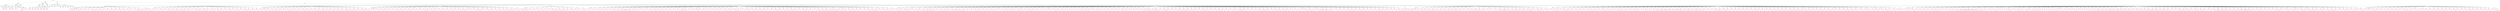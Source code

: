 graph Tree {
	"t0" [label = "TEI"];
	"t1" [label = "teiHeader"];
	"t2" [label = "fileDesc"];
	"t3" [label = "titleStmt"];
	"t4" [label = "title"];
	"t5" [label = "title"];
	"t6" [label = "title"];
	"t7" [label = "author"];
	"t8" [label = "idno"];
	"t9" [label = "idno"];
	"t10" [label = "persName"];
	"t11" [label = "forename"];
	"t12" [label = "surname"];
	"t13" [label = "author"];
	"t14" [label = "idno"];
	"t15" [label = "idno"];
	"t16" [label = "persName"];
	"t17" [label = "forename"];
	"t18" [label = "surname"];
	"t19" [label = "editor"];
	"t20" [label = "publicationStmt"];
	"t21" [label = "publisher"];
	"t22" [label = "idno"];
	"t23" [label = "idno"];
	"t24" [label = "availability"];
	"t25" [label = "licence"];
	"t26" [label = "ab"];
	"t27" [label = "ref"];
	"t28" [label = "sourceDesc"];
	"t29" [label = "bibl"];
	"t30" [label = "name"];
	"t31" [label = "idno"];
	"t32" [label = "idno"];
	"t33" [label = "availability"];
	"t34" [label = "licence"];
	"t35" [label = "ab"];
	"t36" [label = "ref"];
	"t37" [label = "bibl"];
	"t38" [label = "date"];
	"t39" [label = "date"];
	"t40" [label = "idno"];
	"t41" [label = "profileDesc"];
	"t42" [label = "particDesc"];
	"t43" [label = "listPerson"];
	"t44" [label = "person"];
	"t45" [label = "persName"];
	"t46" [label = "person"];
	"t47" [label = "persName"];
	"t48" [label = "person"];
	"t49" [label = "persName"];
	"t50" [label = "person"];
	"t51" [label = "persName"];
	"t52" [label = "person"];
	"t53" [label = "persName"];
	"t54" [label = "person"];
	"t55" [label = "persName"];
	"t56" [label = "person"];
	"t57" [label = "persName"];
	"t58" [label = "textClass"];
	"t59" [label = "keywords"];
	"t60" [label = "term"];
	"t61" [label = "term"];
	"t62" [label = "classCode"];
	"t63" [label = "revisionDesc"];
	"t64" [label = "listChange"];
	"t65" [label = "change"];
	"t66" [label = "text"];
	"t67" [label = "front"];
	"t68" [label = "docTitle"];
	"t69" [label = "titlePart"];
	"t70" [label = "titlePart"];
	"t71" [label = "titlePart"];
	"t72" [label = "docDate"];
	"t73" [label = "docAuthor"];
	"t74" [label = "div"];
	"t75" [label = "ab"];
	"t76" [label = "castList"];
	"t77" [label = "head"];
	"t78" [label = "castItem"];
	"t79" [label = "role"];
	"t80" [label = "castItem"];
	"t81" [label = "role"];
	"t82" [label = "castItem"];
	"t83" [label = "role"];
	"t84" [label = "castItem"];
	"t85" [label = "role"];
	"t86" [label = "castItem"];
	"t87" [label = "role"];
	"t88" [label = "castItem"];
	"t89" [label = "role"];
	"t90" [label = "body"];
	"t91" [label = "div"];
	"t92" [label = "head"];
	"t93" [label = "div"];
	"t94" [label = "head"];
	"t95" [label = "stage"];
	"t96" [label = "sp"];
	"t97" [label = "speaker"];
	"t98" [label = "p"];
	"t99" [label = "s"];
	"t100" [label = "s"];
	"t101" [label = "s"];
	"t102" [label = "s"];
	"t103" [label = "stage"];
	"t104" [label = "sp"];
	"t105" [label = "speaker"];
	"t106" [label = "p"];
	"t107" [label = "s"];
	"t108" [label = "s"];
	"t109" [label = "s"];
	"t110" [label = "sp"];
	"t111" [label = "speaker"];
	"t112" [label = "p"];
	"t113" [label = "s"];
	"t114" [label = "sp"];
	"t115" [label = "speaker"];
	"t116" [label = "p"];
	"t117" [label = "s"];
	"t118" [label = "sp"];
	"t119" [label = "speaker"];
	"t120" [label = "p"];
	"t121" [label = "s"];
	"t122" [label = "sp"];
	"t123" [label = "speaker"];
	"t124" [label = "p"];
	"t125" [label = "s"];
	"t126" [label = "s"];
	"t127" [label = "s"];
	"t128" [label = "sp"];
	"t129" [label = "speaker"];
	"t130" [label = "p"];
	"t131" [label = "s"];
	"t132" [label = "s"];
	"t133" [label = "sp"];
	"t134" [label = "speaker"];
	"t135" [label = "p"];
	"t136" [label = "s"];
	"t137" [label = "s"];
	"t138" [label = "sp"];
	"t139" [label = "speaker"];
	"t140" [label = "p"];
	"t141" [label = "s"];
	"t142" [label = "sp"];
	"t143" [label = "speaker"];
	"t144" [label = "p"];
	"t145" [label = "s"];
	"t146" [label = "sp"];
	"t147" [label = "speaker"];
	"t148" [label = "p"];
	"t149" [label = "s"];
	"t150" [label = "s"];
	"t151" [label = "sp"];
	"t152" [label = "speaker"];
	"t153" [label = "p"];
	"t154" [label = "s"];
	"t155" [label = "sp"];
	"t156" [label = "speaker"];
	"t157" [label = "p"];
	"t158" [label = "s"];
	"t159" [label = "s"];
	"t160" [label = "sp"];
	"t161" [label = "speaker"];
	"t162" [label = "p"];
	"t163" [label = "s"];
	"t164" [label = "s"];
	"t165" [label = "sp"];
	"t166" [label = "speaker"];
	"t167" [label = "p"];
	"t168" [label = "s"];
	"t169" [label = "s"];
	"t170" [label = "stage"];
	"t171" [label = "p"];
	"t172" [label = "s"];
	"t173" [label = "sp"];
	"t174" [label = "speaker"];
	"t175" [label = "p"];
	"t176" [label = "s"];
	"t177" [label = "sp"];
	"t178" [label = "speaker"];
	"t179" [label = "p"];
	"t180" [label = "s"];
	"t181" [label = "s"];
	"t182" [label = "s"];
	"t183" [label = "s"];
	"t184" [label = "s"];
	"t185" [label = "sp"];
	"t186" [label = "speaker"];
	"t187" [label = "p"];
	"t188" [label = "s"];
	"t189" [label = "stage"];
	"t190" [label = "p"];
	"t191" [label = "s"];
	"t192" [label = "s"];
	"t193" [label = "stage"];
	"t194" [label = "p"];
	"t195" [label = "s"];
	"t196" [label = "s"];
	"t197" [label = "div"];
	"t198" [label = "head"];
	"t199" [label = "sp"];
	"t200" [label = "speaker"];
	"t201" [label = "p"];
	"t202" [label = "s"];
	"t203" [label = "sp"];
	"t204" [label = "speaker"];
	"t205" [label = "p"];
	"t206" [label = "s"];
	"t207" [label = "sp"];
	"t208" [label = "speaker"];
	"t209" [label = "p"];
	"t210" [label = "s"];
	"t211" [label = "s"];
	"t212" [label = "sp"];
	"t213" [label = "speaker"];
	"t214" [label = "p"];
	"t215" [label = "s"];
	"t216" [label = "sp"];
	"t217" [label = "speaker"];
	"t218" [label = "p"];
	"t219" [label = "s"];
	"t220" [label = "s"];
	"t221" [label = "s"];
	"t222" [label = "sp"];
	"t223" [label = "speaker"];
	"t224" [label = "p"];
	"t225" [label = "s"];
	"t226" [label = "s"];
	"t227" [label = "sp"];
	"t228" [label = "speaker"];
	"t229" [label = "p"];
	"t230" [label = "s"];
	"t231" [label = "s"];
	"t232" [label = "s"];
	"t233" [label = "sp"];
	"t234" [label = "speaker"];
	"t235" [label = "p"];
	"t236" [label = "s"];
	"t237" [label = "s"];
	"t238" [label = "s"];
	"t239" [label = "s"];
	"t240" [label = "sp"];
	"t241" [label = "speaker"];
	"t242" [label = "p"];
	"t243" [label = "s"];
	"t244" [label = "s"];
	"t245" [label = "sp"];
	"t246" [label = "speaker"];
	"t247" [label = "p"];
	"t248" [label = "s"];
	"t249" [label = "sp"];
	"t250" [label = "speaker"];
	"t251" [label = "p"];
	"t252" [label = "s"];
	"t253" [label = "sp"];
	"t254" [label = "speaker"];
	"t255" [label = "p"];
	"t256" [label = "s"];
	"t257" [label = "s"];
	"t258" [label = "s"];
	"t259" [label = "sp"];
	"t260" [label = "speaker"];
	"t261" [label = "p"];
	"t262" [label = "s"];
	"t263" [label = "s"];
	"t264" [label = "sp"];
	"t265" [label = "speaker"];
	"t266" [label = "p"];
	"t267" [label = "s"];
	"t268" [label = "s"];
	"t269" [label = "s"];
	"t270" [label = "sp"];
	"t271" [label = "speaker"];
	"t272" [label = "p"];
	"t273" [label = "s"];
	"t274" [label = "sp"];
	"t275" [label = "speaker"];
	"t276" [label = "p"];
	"t277" [label = "s"];
	"t278" [label = "s"];
	"t279" [label = "stage"];
	"t280" [label = "sp"];
	"t281" [label = "speaker"];
	"t282" [label = "p"];
	"t283" [label = "s"];
	"t284" [label = "s"];
	"t285" [label = "s"];
	"t286" [label = "sp"];
	"t287" [label = "speaker"];
	"t288" [label = "p"];
	"t289" [label = "s"];
	"t290" [label = "sp"];
	"t291" [label = "speaker"];
	"t292" [label = "p"];
	"t293" [label = "s"];
	"t294" [label = "sp"];
	"t295" [label = "speaker"];
	"t296" [label = "p"];
	"t297" [label = "s"];
	"t298" [label = "s"];
	"t299" [label = "sp"];
	"t300" [label = "speaker"];
	"t301" [label = "p"];
	"t302" [label = "s"];
	"t303" [label = "s"];
	"t304" [label = "sp"];
	"t305" [label = "speaker"];
	"t306" [label = "p"];
	"t307" [label = "s"];
	"t308" [label = "s"];
	"t309" [label = "sp"];
	"t310" [label = "speaker"];
	"t311" [label = "p"];
	"t312" [label = "s"];
	"t313" [label = "sp"];
	"t314" [label = "speaker"];
	"t315" [label = "p"];
	"t316" [label = "s"];
	"t317" [label = "s"];
	"t318" [label = "s"];
	"t319" [label = "sp"];
	"t320" [label = "speaker"];
	"t321" [label = "p"];
	"t322" [label = "s"];
	"t323" [label = "sp"];
	"t324" [label = "speaker"];
	"t325" [label = "p"];
	"t326" [label = "s"];
	"t327" [label = "sp"];
	"t328" [label = "speaker"];
	"t329" [label = "p"];
	"t330" [label = "s"];
	"t331" [label = "div"];
	"t332" [label = "head"];
	"t333" [label = "stage"];
	"t334" [label = "sp"];
	"t335" [label = "speaker"];
	"t336" [label = "p"];
	"t337" [label = "s"];
	"t338" [label = "sp"];
	"t339" [label = "speaker"];
	"t340" [label = "p"];
	"t341" [label = "s"];
	"t342" [label = "s"];
	"t343" [label = "sp"];
	"t344" [label = "speaker"];
	"t345" [label = "p"];
	"t346" [label = "s"];
	"t347" [label = "sp"];
	"t348" [label = "speaker"];
	"t349" [label = "p"];
	"t350" [label = "s"];
	"t351" [label = "s"];
	"t352" [label = "sp"];
	"t353" [label = "speaker"];
	"t354" [label = "p"];
	"t355" [label = "s"];
	"t356" [label = "s"];
	"t357" [label = "s"];
	"t358" [label = "sp"];
	"t359" [label = "speaker"];
	"t360" [label = "p"];
	"t361" [label = "s"];
	"t362" [label = "sp"];
	"t363" [label = "speaker"];
	"t364" [label = "p"];
	"t365" [label = "s"];
	"t366" [label = "sp"];
	"t367" [label = "speaker"];
	"t368" [label = "p"];
	"t369" [label = "s"];
	"t370" [label = "s"];
	"t371" [label = "s"];
	"t372" [label = "sp"];
	"t373" [label = "speaker"];
	"t374" [label = "p"];
	"t375" [label = "s"];
	"t376" [label = "s"];
	"t377" [label = "sp"];
	"t378" [label = "speaker"];
	"t379" [label = "p"];
	"t380" [label = "s"];
	"t381" [label = "s"];
	"t382" [label = "sp"];
	"t383" [label = "speaker"];
	"t384" [label = "p"];
	"t385" [label = "s"];
	"t386" [label = "sp"];
	"t387" [label = "speaker"];
	"t388" [label = "p"];
	"t389" [label = "s"];
	"t390" [label = "s"];
	"t391" [label = "s"];
	"t392" [label = "sp"];
	"t393" [label = "speaker"];
	"t394" [label = "p"];
	"t395" [label = "s"];
	"t396" [label = "s"];
	"t397" [label = "sp"];
	"t398" [label = "speaker"];
	"t399" [label = "p"];
	"t400" [label = "s"];
	"t401" [label = "sp"];
	"t402" [label = "speaker"];
	"t403" [label = "p"];
	"t404" [label = "s"];
	"t405" [label = "s"];
	"t406" [label = "s"];
	"t407" [label = "sp"];
	"t408" [label = "speaker"];
	"t409" [label = "p"];
	"t410" [label = "s"];
	"t411" [label = "sp"];
	"t412" [label = "speaker"];
	"t413" [label = "p"];
	"t414" [label = "s"];
	"t415" [label = "s"];
	"t416" [label = "s"];
	"t417" [label = "s"];
	"t418" [label = "sp"];
	"t419" [label = "speaker"];
	"t420" [label = "p"];
	"t421" [label = "s"];
	"t422" [label = "s"];
	"t423" [label = "s"];
	"t424" [label = "sp"];
	"t425" [label = "speaker"];
	"t426" [label = "p"];
	"t427" [label = "s"];
	"t428" [label = "s"];
	"t429" [label = "s"];
	"t430" [label = "sp"];
	"t431" [label = "speaker"];
	"t432" [label = "p"];
	"t433" [label = "s"];
	"t434" [label = "s"];
	"t435" [label = "sp"];
	"t436" [label = "speaker"];
	"t437" [label = "p"];
	"t438" [label = "s"];
	"t439" [label = "s"];
	"t440" [label = "sp"];
	"t441" [label = "speaker"];
	"t442" [label = "p"];
	"t443" [label = "s"];
	"t444" [label = "sp"];
	"t445" [label = "speaker"];
	"t446" [label = "p"];
	"t447" [label = "s"];
	"t448" [label = "s"];
	"t449" [label = "s"];
	"t450" [label = "s"];
	"t451" [label = "sp"];
	"t452" [label = "speaker"];
	"t453" [label = "p"];
	"t454" [label = "s"];
	"t455" [label = "s"];
	"t456" [label = "s"];
	"t457" [label = "sp"];
	"t458" [label = "speaker"];
	"t459" [label = "p"];
	"t460" [label = "s"];
	"t461" [label = "s"];
	"t462" [label = "sp"];
	"t463" [label = "speaker"];
	"t464" [label = "p"];
	"t465" [label = "s"];
	"t466" [label = "sp"];
	"t467" [label = "speaker"];
	"t468" [label = "p"];
	"t469" [label = "s"];
	"t470" [label = "s"];
	"t471" [label = "s"];
	"t472" [label = "sp"];
	"t473" [label = "speaker"];
	"t474" [label = "p"];
	"t475" [label = "s"];
	"t476" [label = "s"];
	"t477" [label = "div"];
	"t478" [label = "head"];
	"t479" [label = "stage"];
	"t480" [label = "sp"];
	"t481" [label = "speaker"];
	"t482" [label = "p"];
	"t483" [label = "s"];
	"t484" [label = "sp"];
	"t485" [label = "speaker"];
	"t486" [label = "p"];
	"t487" [label = "s"];
	"t488" [label = "sp"];
	"t489" [label = "speaker"];
	"t490" [label = "p"];
	"t491" [label = "s"];
	"t492" [label = "sp"];
	"t493" [label = "speaker"];
	"t494" [label = "p"];
	"t495" [label = "s"];
	"t496" [label = "s"];
	"t497" [label = "sp"];
	"t498" [label = "speaker"];
	"t499" [label = "p"];
	"t500" [label = "s"];
	"t501" [label = "sp"];
	"t502" [label = "speaker"];
	"t503" [label = "p"];
	"t504" [label = "s"];
	"t505" [label = "sp"];
	"t506" [label = "speaker"];
	"t507" [label = "p"];
	"t508" [label = "s"];
	"t509" [label = "sp"];
	"t510" [label = "speaker"];
	"t511" [label = "p"];
	"t512" [label = "s"];
	"t513" [label = "s"];
	"t514" [label = "sp"];
	"t515" [label = "speaker"];
	"t516" [label = "p"];
	"t517" [label = "s"];
	"t518" [label = "s"];
	"t519" [label = "sp"];
	"t520" [label = "speaker"];
	"t521" [label = "p"];
	"t522" [label = "s"];
	"t523" [label = "sp"];
	"t524" [label = "speaker"];
	"t525" [label = "p"];
	"t526" [label = "s"];
	"t527" [label = "s"];
	"t528" [label = "sp"];
	"t529" [label = "speaker"];
	"t530" [label = "p"];
	"t531" [label = "s"];
	"t532" [label = "sp"];
	"t533" [label = "speaker"];
	"t534" [label = "p"];
	"t535" [label = "s"];
	"t536" [label = "stage"];
	"t537" [label = "p"];
	"t538" [label = "s"];
	"t539" [label = "sp"];
	"t540" [label = "speaker"];
	"t541" [label = "p"];
	"t542" [label = "s"];
	"t543" [label = "s"];
	"t544" [label = "s"];
	"t545" [label = "sp"];
	"t546" [label = "speaker"];
	"t547" [label = "p"];
	"t548" [label = "s"];
	"t549" [label = "sp"];
	"t550" [label = "speaker"];
	"t551" [label = "p"];
	"t552" [label = "s"];
	"t553" [label = "s"];
	"t554" [label = "sp"];
	"t555" [label = "speaker"];
	"t556" [label = "p"];
	"t557" [label = "s"];
	"t558" [label = "sp"];
	"t559" [label = "speaker"];
	"t560" [label = "p"];
	"t561" [label = "s"];
	"t562" [label = "sp"];
	"t563" [label = "speaker"];
	"t564" [label = "p"];
	"t565" [label = "s"];
	"t566" [label = "sp"];
	"t567" [label = "speaker"];
	"t568" [label = "p"];
	"t569" [label = "s"];
	"t570" [label = "sp"];
	"t571" [label = "speaker"];
	"t572" [label = "p"];
	"t573" [label = "s"];
	"t574" [label = "s"];
	"t575" [label = "sp"];
	"t576" [label = "speaker"];
	"t577" [label = "p"];
	"t578" [label = "s"];
	"t579" [label = "sp"];
	"t580" [label = "speaker"];
	"t581" [label = "p"];
	"t582" [label = "s"];
	"t583" [label = "sp"];
	"t584" [label = "speaker"];
	"t585" [label = "p"];
	"t586" [label = "s"];
	"t587" [label = "s"];
	"t588" [label = "sp"];
	"t589" [label = "speaker"];
	"t590" [label = "p"];
	"t591" [label = "s"];
	"t592" [label = "stage"];
	"t593" [label = "p"];
	"t594" [label = "s"];
	"t595" [label = "sp"];
	"t596" [label = "speaker"];
	"t597" [label = "p"];
	"t598" [label = "s"];
	"t599" [label = "sp"];
	"t600" [label = "speaker"];
	"t601" [label = "p"];
	"t602" [label = "s"];
	"t603" [label = "s"];
	"t604" [label = "s"];
	"t605" [label = "sp"];
	"t606" [label = "speaker"];
	"t607" [label = "p"];
	"t608" [label = "s"];
	"t609" [label = "stage"];
	"t610" [label = "sp"];
	"t611" [label = "speaker"];
	"t612" [label = "p"];
	"t613" [label = "s"];
	"t614" [label = "s"];
	"t615" [label = "sp"];
	"t616" [label = "speaker"];
	"t617" [label = "p"];
	"t618" [label = "s"];
	"t619" [label = "sp"];
	"t620" [label = "speaker"];
	"t621" [label = "p"];
	"t622" [label = "s"];
	"t623" [label = "s"];
	"t624" [label = "sp"];
	"t625" [label = "speaker"];
	"t626" [label = "p"];
	"t627" [label = "s"];
	"t628" [label = "s"];
	"t629" [label = "sp"];
	"t630" [label = "speaker"];
	"t631" [label = "p"];
	"t632" [label = "s"];
	"t633" [label = "s"];
	"t634" [label = "sp"];
	"t635" [label = "speaker"];
	"t636" [label = "p"];
	"t637" [label = "s"];
	"t638" [label = "s"];
	"t639" [label = "s"];
	"t640" [label = "sp"];
	"t641" [label = "speaker"];
	"t642" [label = "p"];
	"t643" [label = "s"];
	"t644" [label = "s"];
	"t645" [label = "s"];
	"t646" [label = "stage"];
	"t647" [label = "sp"];
	"t648" [label = "speaker"];
	"t649" [label = "p"];
	"t650" [label = "s"];
	"t651" [label = "s"];
	"t652" [label = "stage"];
	"t653" [label = "div"];
	"t654" [label = "head"];
	"t655" [label = "sp"];
	"t656" [label = "speaker"];
	"t657" [label = "p"];
	"t658" [label = "s"];
	"t659" [label = "s"];
	"t660" [label = "s"];
	"t661" [label = "s"];
	"t662" [label = "stage"];
	"t663" [label = "p"];
	"t664" [label = "s"];
	"t665" [label = "sp"];
	"t666" [label = "speaker"];
	"t667" [label = "p"];
	"t668" [label = "s"];
	"t669" [label = "sp"];
	"t670" [label = "speaker"];
	"t671" [label = "p"];
	"t672" [label = "s"];
	"t673" [label = "stage"];
	"t674" [label = "p"];
	"t675" [label = "s"];
	"t676" [label = "sp"];
	"t677" [label = "speaker"];
	"t678" [label = "p"];
	"t679" [label = "s"];
	"t680" [label = "s"];
	"t681" [label = "sp"];
	"t682" [label = "speaker"];
	"t683" [label = "p"];
	"t684" [label = "s"];
	"t685" [label = "sp"];
	"t686" [label = "speaker"];
	"t687" [label = "p"];
	"t688" [label = "s"];
	"t689" [label = "stage"];
	"t690" [label = "p"];
	"t691" [label = "s"];
	"t692" [label = "s"];
	"t693" [label = "s"];
	"t694" [label = "s"];
	"t695" [label = "sp"];
	"t696" [label = "speaker"];
	"t697" [label = "p"];
	"t698" [label = "s"];
	"t699" [label = "stage"];
	"t700" [label = "p"];
	"t701" [label = "s"];
	"t702" [label = "s"];
	"t703" [label = "s"];
	"t704" [label = "s"];
	"t705" [label = "sp"];
	"t706" [label = "speaker"];
	"t707" [label = "p"];
	"t708" [label = "s"];
	"t709" [label = "s"];
	"t710" [label = "sp"];
	"t711" [label = "speaker"];
	"t712" [label = "p"];
	"t713" [label = "s"];
	"t714" [label = "sp"];
	"t715" [label = "speaker"];
	"t716" [label = "p"];
	"t717" [label = "s"];
	"t718" [label = "s"];
	"t719" [label = "sp"];
	"t720" [label = "speaker"];
	"t721" [label = "p"];
	"t722" [label = "s"];
	"t723" [label = "stage"];
	"t724" [label = "p"];
	"t725" [label = "s"];
	"t726" [label = "sp"];
	"t727" [label = "speaker"];
	"t728" [label = "p"];
	"t729" [label = "s"];
	"t730" [label = "s"];
	"t731" [label = "stage"];
	"t732" [label = "div"];
	"t733" [label = "head"];
	"t734" [label = "sp"];
	"t735" [label = "speaker"];
	"t736" [label = "p"];
	"t737" [label = "s"];
	"t738" [label = "sp"];
	"t739" [label = "speaker"];
	"t740" [label = "p"];
	"t741" [label = "s"];
	"t742" [label = "stage"];
	"t743" [label = "sp"];
	"t744" [label = "speaker"];
	"t745" [label = "p"];
	"t746" [label = "s"];
	"t747" [label = "sp"];
	"t748" [label = "speaker"];
	"t749" [label = "p"];
	"t750" [label = "s"];
	"t751" [label = "s"];
	"t752" [label = "sp"];
	"t753" [label = "speaker"];
	"t754" [label = "p"];
	"t755" [label = "s"];
	"t756" [label = "sp"];
	"t757" [label = "speaker"];
	"t758" [label = "p"];
	"t759" [label = "s"];
	"t760" [label = "sp"];
	"t761" [label = "speaker"];
	"t762" [label = "p"];
	"t763" [label = "s"];
	"t764" [label = "s"];
	"t765" [label = "sp"];
	"t766" [label = "speaker"];
	"t767" [label = "p"];
	"t768" [label = "s"];
	"t769" [label = "s"];
	"t770" [label = "sp"];
	"t771" [label = "speaker"];
	"t772" [label = "p"];
	"t773" [label = "s"];
	"t774" [label = "s"];
	"t775" [label = "s"];
	"t776" [label = "s"];
	"t777" [label = "s"];
	"t778" [label = "s"];
	"t779" [label = "s"];
	"t780" [label = "sp"];
	"t781" [label = "speaker"];
	"t782" [label = "p"];
	"t783" [label = "s"];
	"t784" [label = "sp"];
	"t785" [label = "speaker"];
	"t786" [label = "p"];
	"t787" [label = "s"];
	"t788" [label = "sp"];
	"t789" [label = "speaker"];
	"t790" [label = "p"];
	"t791" [label = "s"];
	"t792" [label = "s"];
	"t793" [label = "sp"];
	"t794" [label = "speaker"];
	"t795" [label = "p"];
	"t796" [label = "s"];
	"t797" [label = "stage"];
	"t798" [label = "sp"];
	"t799" [label = "speaker"];
	"t800" [label = "p"];
	"t801" [label = "s"];
	"t802" [label = "stage"];
	"t803" [label = "p"];
	"t804" [label = "s"];
	"t805" [label = "sp"];
	"t806" [label = "speaker"];
	"t807" [label = "p"];
	"t808" [label = "s"];
	"t809" [label = "s"];
	"t810" [label = "sp"];
	"t811" [label = "speaker"];
	"t812" [label = "p"];
	"t813" [label = "s"];
	"t814" [label = "s"];
	"t815" [label = "sp"];
	"t816" [label = "speaker"];
	"t817" [label = "p"];
	"t818" [label = "s"];
	"t819" [label = "s"];
	"t820" [label = "sp"];
	"t821" [label = "speaker"];
	"t822" [label = "p"];
	"t823" [label = "s"];
	"t824" [label = "sp"];
	"t825" [label = "speaker"];
	"t826" [label = "p"];
	"t827" [label = "s"];
	"t828" [label = "sp"];
	"t829" [label = "speaker"];
	"t830" [label = "p"];
	"t831" [label = "s"];
	"t832" [label = "sp"];
	"t833" [label = "speaker"];
	"t834" [label = "p"];
	"t835" [label = "s"];
	"t836" [label = "sp"];
	"t837" [label = "speaker"];
	"t838" [label = "p"];
	"t839" [label = "s"];
	"t840" [label = "sp"];
	"t841" [label = "speaker"];
	"t842" [label = "p"];
	"t843" [label = "s"];
	"t844" [label = "s"];
	"t845" [label = "s"];
	"t846" [label = "s"];
	"t847" [label = "stage"];
	"t848" [label = "p"];
	"t849" [label = "s"];
	"t850" [label = "sp"];
	"t851" [label = "speaker"];
	"t852" [label = "p"];
	"t853" [label = "s"];
	"t854" [label = "sp"];
	"t855" [label = "speaker"];
	"t856" [label = "p"];
	"t857" [label = "s"];
	"t858" [label = "stage"];
	"t859" [label = "p"];
	"t860" [label = "s"];
	"t861" [label = "s"];
	"t862" [label = "stage"];
	"t863" [label = "p"];
	"t864" [label = "s"];
	"t865" [label = "sp"];
	"t866" [label = "speaker"];
	"t867" [label = "p"];
	"t868" [label = "s"];
	"t869" [label = "sp"];
	"t870" [label = "speaker"];
	"t871" [label = "p"];
	"t872" [label = "s"];
	"t873" [label = "stage"];
	"t874" [label = "sp"];
	"t875" [label = "speaker"];
	"t876" [label = "p"];
	"t877" [label = "s"];
	"t878" [label = "sp"];
	"t879" [label = "speaker"];
	"t880" [label = "p"];
	"t881" [label = "s"];
	"t882" [label = "sp"];
	"t883" [label = "speaker"];
	"t884" [label = "p"];
	"t885" [label = "s"];
	"t886" [label = "sp"];
	"t887" [label = "speaker"];
	"t888" [label = "p"];
	"t889" [label = "s"];
	"t890" [label = "s"];
	"t891" [label = "sp"];
	"t892" [label = "speaker"];
	"t893" [label = "p"];
	"t894" [label = "s"];
	"t895" [label = "s"];
	"t896" [label = "stage"];
	"t897" [label = "sp"];
	"t898" [label = "speaker"];
	"t899" [label = "p"];
	"t900" [label = "s"];
	"t901" [label = "s"];
	"t902" [label = "s"];
	"t903" [label = "sp"];
	"t904" [label = "speaker"];
	"t905" [label = "p"];
	"t906" [label = "s"];
	"t907" [label = "sp"];
	"t908" [label = "speaker"];
	"t909" [label = "p"];
	"t910" [label = "s"];
	"t911" [label = "sp"];
	"t912" [label = "speaker"];
	"t913" [label = "p"];
	"t914" [label = "s"];
	"t915" [label = "stage"];
	"t916" [label = "sp"];
	"t917" [label = "speaker"];
	"t918" [label = "p"];
	"t919" [label = "s"];
	"t920" [label = "s"];
	"t921" [label = "sp"];
	"t922" [label = "speaker"];
	"t923" [label = "p"];
	"t924" [label = "s"];
	"t925" [label = "sp"];
	"t926" [label = "speaker"];
	"t927" [label = "p"];
	"t928" [label = "s"];
	"t929" [label = "s"];
	"t930" [label = "sp"];
	"t931" [label = "speaker"];
	"t932" [label = "p"];
	"t933" [label = "s"];
	"t934" [label = "sp"];
	"t935" [label = "speaker"];
	"t936" [label = "p"];
	"t937" [label = "s"];
	"t938" [label = "sp"];
	"t939" [label = "speaker"];
	"t940" [label = "p"];
	"t941" [label = "s"];
	"t942" [label = "sp"];
	"t943" [label = "speaker"];
	"t944" [label = "p"];
	"t945" [label = "s"];
	"t946" [label = "s"];
	"t947" [label = "s"];
	"t948" [label = "sp"];
	"t949" [label = "speaker"];
	"t950" [label = "p"];
	"t951" [label = "s"];
	"t952" [label = "sp"];
	"t953" [label = "speaker"];
	"t954" [label = "p"];
	"t955" [label = "s"];
	"t956" [label = "s"];
	"t957" [label = "sp"];
	"t958" [label = "speaker"];
	"t959" [label = "p"];
	"t960" [label = "s"];
	"t961" [label = "sp"];
	"t962" [label = "speaker"];
	"t963" [label = "p"];
	"t964" [label = "s"];
	"t965" [label = "s"];
	"t966" [label = "s"];
	"t967" [label = "sp"];
	"t968" [label = "speaker"];
	"t969" [label = "p"];
	"t970" [label = "s"];
	"t971" [label = "s"];
	"t972" [label = "sp"];
	"t973" [label = "speaker"];
	"t974" [label = "p"];
	"t975" [label = "s"];
	"t976" [label = "sp"];
	"t977" [label = "speaker"];
	"t978" [label = "p"];
	"t979" [label = "s"];
	"t980" [label = "s"];
	"t981" [label = "s"];
	"t982" [label = "sp"];
	"t983" [label = "speaker"];
	"t984" [label = "p"];
	"t985" [label = "s"];
	"t986" [label = "sp"];
	"t987" [label = "speaker"];
	"t988" [label = "p"];
	"t989" [label = "s"];
	"t990" [label = "sp"];
	"t991" [label = "speaker"];
	"t992" [label = "p"];
	"t993" [label = "s"];
	"t994" [label = "sp"];
	"t995" [label = "speaker"];
	"t996" [label = "p"];
	"t997" [label = "s"];
	"t998" [label = "s"];
	"t999" [label = "sp"];
	"t1000" [label = "speaker"];
	"t1001" [label = "p"];
	"t1002" [label = "s"];
	"t1003" [label = "s"];
	"t1004" [label = "s"];
	"t1005" [label = "sp"];
	"t1006" [label = "speaker"];
	"t1007" [label = "p"];
	"t1008" [label = "s"];
	"t1009" [label = "s"];
	"t1010" [label = "sp"];
	"t1011" [label = "speaker"];
	"t1012" [label = "p"];
	"t1013" [label = "s"];
	"t1014" [label = "s"];
	"t1015" [label = "s"];
	"t1016" [label = "s"];
	"t1017" [label = "stage"];
	"t1018" [label = "p"];
	"t1019" [label = "s"];
	"t1020" [label = "s"];
	"t1021" [label = "s"];
	"t1022" [label = "stage"];
	"t1023" [label = "sp"];
	"t1024" [label = "speaker"];
	"t1025" [label = "p"];
	"t1026" [label = "s"];
	"t1027" [label = "s"];
	"t1028" [label = "stage"];
	"t1029" [label = "p"];
	"t1030" [label = "s"];
	"t1031" [label = "s"];
	"t1032" [label = "stage"];
	"t1033" [label = "sp"];
	"t1034" [label = "speaker"];
	"t1035" [label = "p"];
	"t1036" [label = "s"];
	"t1037" [label = "s"];
	"t1038" [label = "sp"];
	"t1039" [label = "speaker"];
	"t1040" [label = "p"];
	"t1041" [label = "s"];
	"t1042" [label = "s"];
	"t1043" [label = "sp"];
	"t1044" [label = "speaker"];
	"t1045" [label = "p"];
	"t1046" [label = "s"];
	"t1047" [label = "sp"];
	"t1048" [label = "speaker"];
	"t1049" [label = "p"];
	"t1050" [label = "s"];
	"t1051" [label = "sp"];
	"t1052" [label = "speaker"];
	"t1053" [label = "p"];
	"t1054" [label = "s"];
	"t1055" [label = "sp"];
	"t1056" [label = "speaker"];
	"t1057" [label = "p"];
	"t1058" [label = "s"];
	"t1059" [label = "s"];
	"t1060" [label = "sp"];
	"t1061" [label = "speaker"];
	"t1062" [label = "p"];
	"t1063" [label = "s"];
	"t1064" [label = "s"];
	"t1065" [label = "s"];
	"t1066" [label = "s"];
	"t1067" [label = "sp"];
	"t1068" [label = "speaker"];
	"t1069" [label = "p"];
	"t1070" [label = "s"];
	"t1071" [label = "stage"];
	"t1072" [label = "p"];
	"t1073" [label = "s"];
	"t1074" [label = "sp"];
	"t1075" [label = "speaker"];
	"t1076" [label = "p"];
	"t1077" [label = "s"];
	"t1078" [label = "s"];
	"t1079" [label = "sp"];
	"t1080" [label = "speaker"];
	"t1081" [label = "p"];
	"t1082" [label = "s"];
	"t1083" [label = "sp"];
	"t1084" [label = "speaker"];
	"t1085" [label = "p"];
	"t1086" [label = "s"];
	"t1087" [label = "stage"];
	"t1088" [label = "div"];
	"t1089" [label = "head"];
	"t1090" [label = "sp"];
	"t1091" [label = "speaker"];
	"t1092" [label = "p"];
	"t1093" [label = "s"];
	"t1094" [label = "s"];
	"t1095" [label = "s"];
	"t1096" [label = "sp"];
	"t1097" [label = "speaker"];
	"t1098" [label = "p"];
	"t1099" [label = "s"];
	"t1100" [label = "sp"];
	"t1101" [label = "speaker"];
	"t1102" [label = "p"];
	"t1103" [label = "s"];
	"t1104" [label = "s"];
	"t1105" [label = "s"];
	"t1106" [label = "sp"];
	"t1107" [label = "speaker"];
	"t1108" [label = "p"];
	"t1109" [label = "s"];
	"t1110" [label = "stage"];
	"t1111" [label = "p"];
	"t1112" [label = "s"];
	"t1113" [label = "sp"];
	"t1114" [label = "speaker"];
	"t1115" [label = "p"];
	"t1116" [label = "s"];
	"t1117" [label = "s"];
	"t1118" [label = "stage"];
	"t1119" [label = "p"];
	"t1120" [label = "s"];
	"t1121" [label = "sp"];
	"t1122" [label = "speaker"];
	"t1123" [label = "p"];
	"t1124" [label = "s"];
	"t1125" [label = "s"];
	"t1126" [label = "sp"];
	"t1127" [label = "speaker"];
	"t1128" [label = "p"];
	"t1129" [label = "s"];
	"t1130" [label = "s"];
	"t1131" [label = "s"];
	"t1132" [label = "s"];
	"t1133" [label = "s"];
	"t1134" [label = "s"];
	"t1135" [label = "stage"];
	"t1136" [label = "sp"];
	"t1137" [label = "speaker"];
	"t1138" [label = "p"];
	"t1139" [label = "s"];
	"t1140" [label = "sp"];
	"t1141" [label = "speaker"];
	"t1142" [label = "p"];
	"t1143" [label = "s"];
	"t1144" [label = "sp"];
	"t1145" [label = "speaker"];
	"t1146" [label = "p"];
	"t1147" [label = "s"];
	"t1148" [label = "s"];
	"t1149" [label = "sp"];
	"t1150" [label = "speaker"];
	"t1151" [label = "p"];
	"t1152" [label = "s"];
	"t1153" [label = "s"];
	"t1154" [label = "s"];
	"t1155" [label = "sp"];
	"t1156" [label = "speaker"];
	"t1157" [label = "p"];
	"t1158" [label = "s"];
	"t1159" [label = "stage"];
	"t1160" [label = "p"];
	"t1161" [label = "s"];
	"t1162" [label = "sp"];
	"t1163" [label = "speaker"];
	"t1164" [label = "p"];
	"t1165" [label = "s"];
	"t1166" [label = "s"];
	"t1167" [label = "s"];
	"t1168" [label = "s"];
	"t1169" [label = "s"];
	"t1170" [label = "s"];
	"t1171" [label = "sp"];
	"t1172" [label = "speaker"];
	"t1173" [label = "p"];
	"t1174" [label = "s"];
	"t1175" [label = "s"];
	"t1176" [label = "sp"];
	"t1177" [label = "speaker"];
	"t1178" [label = "p"];
	"t1179" [label = "s"];
	"t1180" [label = "sp"];
	"t1181" [label = "speaker"];
	"t1182" [label = "p"];
	"t1183" [label = "s"];
	"t1184" [label = "sp"];
	"t1185" [label = "speaker"];
	"t1186" [label = "p"];
	"t1187" [label = "s"];
	"t1188" [label = "sp"];
	"t1189" [label = "speaker"];
	"t1190" [label = "p"];
	"t1191" [label = "s"];
	"t1192" [label = "s"];
	"t1193" [label = "s"];
	"t1194" [label = "sp"];
	"t1195" [label = "speaker"];
	"t1196" [label = "p"];
	"t1197" [label = "s"];
	"t1198" [label = "sp"];
	"t1199" [label = "speaker"];
	"t1200" [label = "p"];
	"t1201" [label = "s"];
	"t1202" [label = "sp"];
	"t1203" [label = "speaker"];
	"t1204" [label = "p"];
	"t1205" [label = "s"];
	"t1206" [label = "sp"];
	"t1207" [label = "speaker"];
	"t1208" [label = "p"];
	"t1209" [label = "s"];
	"t1210" [label = "s"];
	"t1211" [label = "sp"];
	"t1212" [label = "speaker"];
	"t1213" [label = "p"];
	"t1214" [label = "s"];
	"t1215" [label = "stage"];
	"t1216" [label = "p"];
	"t1217" [label = "s"];
	"t1218" [label = "sp"];
	"t1219" [label = "speaker"];
	"t1220" [label = "p"];
	"t1221" [label = "s"];
	"t1222" [label = "s"];
	"t1223" [label = "sp"];
	"t1224" [label = "speaker"];
	"t1225" [label = "p"];
	"t1226" [label = "s"];
	"t1227" [label = "s"];
	"t1228" [label = "sp"];
	"t1229" [label = "speaker"];
	"t1230" [label = "p"];
	"t1231" [label = "s"];
	"t1232" [label = "s"];
	"t1233" [label = "s"];
	"t1234" [label = "sp"];
	"t1235" [label = "speaker"];
	"t1236" [label = "p"];
	"t1237" [label = "s"];
	"t1238" [label = "sp"];
	"t1239" [label = "speaker"];
	"t1240" [label = "p"];
	"t1241" [label = "s"];
	"t1242" [label = "s"];
	"t1243" [label = "s"];
	"t1244" [label = "stage"];
	"t1245" [label = "p"];
	"t1246" [label = "s"];
	"t1247" [label = "sp"];
	"t1248" [label = "speaker"];
	"t1249" [label = "p"];
	"t1250" [label = "s"];
	"t1251" [label = "sp"];
	"t1252" [label = "speaker"];
	"t1253" [label = "p"];
	"t1254" [label = "s"];
	"t1255" [label = "s"];
	"t1256" [label = "s"];
	"t1257" [label = "sp"];
	"t1258" [label = "speaker"];
	"t1259" [label = "p"];
	"t1260" [label = "s"];
	"t1261" [label = "sp"];
	"t1262" [label = "speaker"];
	"t1263" [label = "p"];
	"t1264" [label = "s"];
	"t1265" [label = "sp"];
	"t1266" [label = "speaker"];
	"t1267" [label = "p"];
	"t1268" [label = "s"];
	"t1269" [label = "sp"];
	"t1270" [label = "speaker"];
	"t1271" [label = "p"];
	"t1272" [label = "s"];
	"t1273" [label = "stage"];
	"t1274" [label = "p"];
	"t1275" [label = "s"];
	"t1276" [label = "stage"];
	"t1277" [label = "sp"];
	"t1278" [label = "speaker"];
	"t1279" [label = "p"];
	"t1280" [label = "s"];
	"t1281" [label = "s"];
	"t1282" [label = "sp"];
	"t1283" [label = "speaker"];
	"t1284" [label = "p"];
	"t1285" [label = "s"];
	"t1286" [label = "sp"];
	"t1287" [label = "speaker"];
	"t1288" [label = "p"];
	"t1289" [label = "s"];
	"t1290" [label = "s"];
	"t1291" [label = "sp"];
	"t1292" [label = "speaker"];
	"t1293" [label = "p"];
	"t1294" [label = "s"];
	"t1295" [label = "sp"];
	"t1296" [label = "speaker"];
	"t1297" [label = "p"];
	"t1298" [label = "s"];
	"t1299" [label = "sp"];
	"t1300" [label = "speaker"];
	"t1301" [label = "p"];
	"t1302" [label = "s"];
	"t1303" [label = "sp"];
	"t1304" [label = "speaker"];
	"t1305" [label = "p"];
	"t1306" [label = "s"];
	"t1307" [label = "sp"];
	"t1308" [label = "speaker"];
	"t1309" [label = "p"];
	"t1310" [label = "s"];
	"t1311" [label = "s"];
	"t1312" [label = "s"];
	"t1313" [label = "sp"];
	"t1314" [label = "speaker"];
	"t1315" [label = "p"];
	"t1316" [label = "s"];
	"t1317" [label = "s"];
	"t1318" [label = "s"];
	"t1319" [label = "sp"];
	"t1320" [label = "speaker"];
	"t1321" [label = "p"];
	"t1322" [label = "s"];
	"t1323" [label = "stage"];
	"t1324" [label = "p"];
	"t1325" [label = "s"];
	"t1326" [label = "sp"];
	"t1327" [label = "speaker"];
	"t1328" [label = "p"];
	"t1329" [label = "s"];
	"t1330" [label = "s"];
	"t1331" [label = "sp"];
	"t1332" [label = "speaker"];
	"t1333" [label = "p"];
	"t1334" [label = "s"];
	"t1335" [label = "sp"];
	"t1336" [label = "speaker"];
	"t1337" [label = "p"];
	"t1338" [label = "s"];
	"t1339" [label = "sp"];
	"t1340" [label = "speaker"];
	"t1341" [label = "p"];
	"t1342" [label = "s"];
	"t1343" [label = "s"];
	"t1344" [label = "sp"];
	"t1345" [label = "speaker"];
	"t1346" [label = "p"];
	"t1347" [label = "s"];
	"t1348" [label = "sp"];
	"t1349" [label = "speaker"];
	"t1350" [label = "p"];
	"t1351" [label = "s"];
	"t1352" [label = "stage"];
	"t1353" [label = "sp"];
	"t1354" [label = "speaker"];
	"t1355" [label = "p"];
	"t1356" [label = "s"];
	"t1357" [label = "s"];
	"t1358" [label = "s"];
	"t1359" [label = "sp"];
	"t1360" [label = "speaker"];
	"t1361" [label = "p"];
	"t1362" [label = "s"];
	"t1363" [label = "sp"];
	"t1364" [label = "speaker"];
	"t1365" [label = "p"];
	"t1366" [label = "s"];
	"t1367" [label = "sp"];
	"t1368" [label = "speaker"];
	"t1369" [label = "p"];
	"t1370" [label = "s"];
	"t1371" [label = "sp"];
	"t1372" [label = "speaker"];
	"t1373" [label = "p"];
	"t1374" [label = "s"];
	"t1375" [label = "sp"];
	"t1376" [label = "speaker"];
	"t1377" [label = "p"];
	"t1378" [label = "s"];
	"t1379" [label = "sp"];
	"t1380" [label = "speaker"];
	"t1381" [label = "p"];
	"t1382" [label = "s"];
	"t1383" [label = "s"];
	"t1384" [label = "stage"];
	"t1385" [label = "p"];
	"t1386" [label = "s"];
	"t1387" [label = "s"];
	"t1388" [label = "s"];
	"t1389" [label = "s"];
	"t1390" [label = "sp"];
	"t1391" [label = "speaker"];
	"t1392" [label = "p"];
	"t1393" [label = "s"];
	"t1394" [label = "s"];
	"t1395" [label = "s"];
	"t1396" [label = "s"];
	"t1397" [label = "sp"];
	"t1398" [label = "speaker"];
	"t1399" [label = "p"];
	"t1400" [label = "s"];
	"t1401" [label = "sp"];
	"t1402" [label = "speaker"];
	"t1403" [label = "p"];
	"t1404" [label = "s"];
	"t1405" [label = "sp"];
	"t1406" [label = "speaker"];
	"t1407" [label = "p"];
	"t1408" [label = "s"];
	"t1409" [label = "s"];
	"t1410" [label = "s"];
	"t1411" [label = "sp"];
	"t1412" [label = "speaker"];
	"t1413" [label = "p"];
	"t1414" [label = "s"];
	"t1415" [label = "sp"];
	"t1416" [label = "speaker"];
	"t1417" [label = "p"];
	"t1418" [label = "s"];
	"t1419" [label = "sp"];
	"t1420" [label = "speaker"];
	"t1421" [label = "p"];
	"t1422" [label = "s"];
	"t1423" [label = "sp"];
	"t1424" [label = "speaker"];
	"t1425" [label = "p"];
	"t1426" [label = "s"];
	"t1427" [label = "s"];
	"t1428" [label = "sp"];
	"t1429" [label = "speaker"];
	"t1430" [label = "p"];
	"t1431" [label = "s"];
	"t1432" [label = "s"];
	"t1433" [label = "s"];
	"t1434" [label = "s"];
	"t1435" [label = "sp"];
	"t1436" [label = "speaker"];
	"t1437" [label = "p"];
	"t1438" [label = "s"];
	"t1439" [label = "s"];
	"t1440" [label = "sp"];
	"t1441" [label = "speaker"];
	"t1442" [label = "p"];
	"t1443" [label = "s"];
	"t1444" [label = "s"];
	"t1445" [label = "sp"];
	"t1446" [label = "speaker"];
	"t1447" [label = "p"];
	"t1448" [label = "s"];
	"t1449" [label = "sp"];
	"t1450" [label = "speaker"];
	"t1451" [label = "p"];
	"t1452" [label = "s"];
	"t1453" [label = "sp"];
	"t1454" [label = "speaker"];
	"t1455" [label = "p"];
	"t1456" [label = "s"];
	"t1457" [label = "s"];
	"t1458" [label = "s"];
	"t1459" [label = "sp"];
	"t1460" [label = "speaker"];
	"t1461" [label = "p"];
	"t1462" [label = "s"];
	"t1463" [label = "sp"];
	"t1464" [label = "speaker"];
	"t1465" [label = "p"];
	"t1466" [label = "s"];
	"t1467" [label = "sp"];
	"t1468" [label = "speaker"];
	"t1469" [label = "p"];
	"t1470" [label = "s"];
	"t1471" [label = "sp"];
	"t1472" [label = "speaker"];
	"t1473" [label = "p"];
	"t1474" [label = "s"];
	"t1475" [label = "s"];
	"t1476" [label = "sp"];
	"t1477" [label = "speaker"];
	"t1478" [label = "p"];
	"t1479" [label = "s"];
	"t1480" [label = "sp"];
	"t1481" [label = "speaker"];
	"t1482" [label = "p"];
	"t1483" [label = "s"];
	"t1484" [label = "sp"];
	"t1485" [label = "speaker"];
	"t1486" [label = "p"];
	"t1487" [label = "s"];
	"t1488" [label = "sp"];
	"t1489" [label = "speaker"];
	"t1490" [label = "p"];
	"t1491" [label = "s"];
	"t1492" [label = "stage"];
	"t1493" [label = "sp"];
	"t1494" [label = "speaker"];
	"t1495" [label = "p"];
	"t1496" [label = "s"];
	"t1497" [label = "s"];
	"t1498" [label = "s"];
	"t1499" [label = "s"];
	"t1500" [label = "sp"];
	"t1501" [label = "speaker"];
	"t1502" [label = "p"];
	"t1503" [label = "s"];
	"t1504" [label = "sp"];
	"t1505" [label = "speaker"];
	"t1506" [label = "p"];
	"t1507" [label = "s"];
	"t1508" [label = "sp"];
	"t1509" [label = "speaker"];
	"t1510" [label = "p"];
	"t1511" [label = "s"];
	"t1512" [label = "sp"];
	"t1513" [label = "speaker"];
	"t1514" [label = "p"];
	"t1515" [label = "s"];
	"t1516" [label = "sp"];
	"t1517" [label = "speaker"];
	"t1518" [label = "p"];
	"t1519" [label = "s"];
	"t1520" [label = "s"];
	"t1521" [label = "sp"];
	"t1522" [label = "speaker"];
	"t1523" [label = "p"];
	"t1524" [label = "s"];
	"t1525" [label = "s"];
	"t1526" [label = "s"];
	"t1527" [label = "s"];
	"t1528" [label = "sp"];
	"t1529" [label = "speaker"];
	"t1530" [label = "p"];
	"t1531" [label = "s"];
	"t1532" [label = "sp"];
	"t1533" [label = "speaker"];
	"t1534" [label = "p"];
	"t1535" [label = "s"];
	"t1536" [label = "sp"];
	"t1537" [label = "speaker"];
	"t1538" [label = "p"];
	"t1539" [label = "s"];
	"t1540" [label = "s"];
	"t1541" [label = "sp"];
	"t1542" [label = "speaker"];
	"t1543" [label = "p"];
	"t1544" [label = "s"];
	"t1545" [label = "s"];
	"t1546" [label = "sp"];
	"t1547" [label = "speaker"];
	"t1548" [label = "p"];
	"t1549" [label = "s"];
	"t1550" [label = "s"];
	"t1551" [label = "s"];
	"t1552" [label = "sp"];
	"t1553" [label = "speaker"];
	"t1554" [label = "p"];
	"t1555" [label = "s"];
	"t1556" [label = "sp"];
	"t1557" [label = "speaker"];
	"t1558" [label = "p"];
	"t1559" [label = "s"];
	"t1560" [label = "sp"];
	"t1561" [label = "speaker"];
	"t1562" [label = "p"];
	"t1563" [label = "s"];
	"t1564" [label = "sp"];
	"t1565" [label = "speaker"];
	"t1566" [label = "p"];
	"t1567" [label = "s"];
	"t1568" [label = "stage"];
	"t1569" [label = "p"];
	"t1570" [label = "s"];
	"t1571" [label = "stage"];
	"t1572" [label = "p"];
	"t1573" [label = "s"];
	"t1574" [label = "s"];
	"t1575" [label = "sp"];
	"t1576" [label = "speaker"];
	"t1577" [label = "p"];
	"t1578" [label = "s"];
	"t1579" [label = "s"];
	"t1580" [label = "sp"];
	"t1581" [label = "speaker"];
	"t1582" [label = "p"];
	"t1583" [label = "s"];
	"t1584" [label = "stage"];
	"t1585" [label = "p"];
	"t1586" [label = "s"];
	"t1587" [label = "stage"];
	"t1588" [label = "sp"];
	"t1589" [label = "speaker"];
	"t1590" [label = "p"];
	"t1591" [label = "s"];
	"t1592" [label = "s"];
	"t1593" [label = "s"];
	"t1594" [label = "s"];
	"t1595" [label = "s"];
	"t1596" [label = "s"];
	"t1597" [label = "s"];
	"t1598" [label = "sp"];
	"t1599" [label = "speaker"];
	"t1600" [label = "p"];
	"t1601" [label = "s"];
	"t1602" [label = "sp"];
	"t1603" [label = "speaker"];
	"t1604" [label = "p"];
	"t1605" [label = "s"];
	"t1606" [label = "stage"];
	"t1607" [label = "sp"];
	"t1608" [label = "speaker"];
	"t1609" [label = "p"];
	"t1610" [label = "s"];
	"t1611" [label = "sp"];
	"t1612" [label = "speaker"];
	"t1613" [label = "p"];
	"t1614" [label = "s"];
	"t1615" [label = "sp"];
	"t1616" [label = "speaker"];
	"t1617" [label = "p"];
	"t1618" [label = "s"];
	"t1619" [label = "sp"];
	"t1620" [label = "speaker"];
	"t1621" [label = "p"];
	"t1622" [label = "s"];
	"t1623" [label = "s"];
	"t1624" [label = "sp"];
	"t1625" [label = "speaker"];
	"t1626" [label = "p"];
	"t1627" [label = "s"];
	"t1628" [label = "s"];
	"t1629" [label = "sp"];
	"t1630" [label = "speaker"];
	"t1631" [label = "p"];
	"t1632" [label = "s"];
	"t1633" [label = "sp"];
	"t1634" [label = "speaker"];
	"t1635" [label = "p"];
	"t1636" [label = "s"];
	"t1637" [label = "s"];
	"t1638" [label = "sp"];
	"t1639" [label = "speaker"];
	"t1640" [label = "p"];
	"t1641" [label = "s"];
	"t1642" [label = "sp"];
	"t1643" [label = "speaker"];
	"t1644" [label = "p"];
	"t1645" [label = "s"];
	"t1646" [label = "sp"];
	"t1647" [label = "speaker"];
	"t1648" [label = "p"];
	"t1649" [label = "s"];
	"t1650" [label = "sp"];
	"t1651" [label = "speaker"];
	"t1652" [label = "p"];
	"t1653" [label = "s"];
	"t1654" [label = "sp"];
	"t1655" [label = "speaker"];
	"t1656" [label = "p"];
	"t1657" [label = "s"];
	"t1658" [label = "s"];
	"t1659" [label = "s"];
	"t1660" [label = "sp"];
	"t1661" [label = "speaker"];
	"t1662" [label = "p"];
	"t1663" [label = "s"];
	"t1664" [label = "sp"];
	"t1665" [label = "speaker"];
	"t1666" [label = "p"];
	"t1667" [label = "s"];
	"t1668" [label = "sp"];
	"t1669" [label = "speaker"];
	"t1670" [label = "p"];
	"t1671" [label = "s"];
	"t1672" [label = "sp"];
	"t1673" [label = "speaker"];
	"t1674" [label = "p"];
	"t1675" [label = "s"];
	"t1676" [label = "sp"];
	"t1677" [label = "speaker"];
	"t1678" [label = "p"];
	"t1679" [label = "s"];
	"t1680" [label = "s"];
	"t1681" [label = "sp"];
	"t1682" [label = "speaker"];
	"t1683" [label = "p"];
	"t1684" [label = "s"];
	"t1685" [label = "s"];
	"t1686" [label = "s"];
	"t1687" [label = "stage"];
	"t1688" [label = "p"];
	"t1689" [label = "s"];
	"t1690" [label = "s"];
	"t1691" [label = "stage"];
	"t1692" [label = "div"];
	"t1693" [label = "head"];
	"t1694" [label = "sp"];
	"t1695" [label = "speaker"];
	"t1696" [label = "p"];
	"t1697" [label = "s"];
	"t1698" [label = "s"];
	"t1699" [label = "s"];
	"t1700" [label = "s"];
	"t1701" [label = "stage"];
	"t1702" [label = "p"];
	"t1703" [label = "s"];
	"t1704" [label = "s"];
	"t1705" [label = "stage"];
	"t1706" [label = "sp"];
	"t1707" [label = "speaker"];
	"t1708" [label = "p"];
	"t1709" [label = "s"];
	"t1710" [label = "s"];
	"t1711" [label = "s"];
	"t1712" [label = "sp"];
	"t1713" [label = "speaker"];
	"t1714" [label = "p"];
	"t1715" [label = "s"];
	"t1716" [label = "s"];
	"t1717" [label = "sp"];
	"t1718" [label = "speaker"];
	"t1719" [label = "p"];
	"t1720" [label = "s"];
	"t1721" [label = "sp"];
	"t1722" [label = "speaker"];
	"t1723" [label = "p"];
	"t1724" [label = "s"];
	"t1725" [label = "s"];
	"t1726" [label = "s"];
	"t1727" [label = "s"];
	"t1728" [label = "sp"];
	"t1729" [label = "speaker"];
	"t1730" [label = "p"];
	"t1731" [label = "s"];
	"t1732" [label = "s"];
	"t1733" [label = "sp"];
	"t1734" [label = "speaker"];
	"t1735" [label = "p"];
	"t1736" [label = "s"];
	"t1737" [label = "s"];
	"t1738" [label = "s"];
	"t1739" [label = "s"];
	"t1740" [label = "sp"];
	"t1741" [label = "speaker"];
	"t1742" [label = "p"];
	"t1743" [label = "s"];
	"t1744" [label = "s"];
	"t1745" [label = "sp"];
	"t1746" [label = "speaker"];
	"t1747" [label = "p"];
	"t1748" [label = "s"];
	"t1749" [label = "s"];
	"t1750" [label = "s"];
	"t1751" [label = "sp"];
	"t1752" [label = "speaker"];
	"t1753" [label = "p"];
	"t1754" [label = "s"];
	"t1755" [label = "s"];
	"t1756" [label = "s"];
	"t1757" [label = "s"];
	"t1758" [label = "sp"];
	"t1759" [label = "speaker"];
	"t1760" [label = "p"];
	"t1761" [label = "s"];
	"t1762" [label = "s"];
	"t1763" [label = "sp"];
	"t1764" [label = "speaker"];
	"t1765" [label = "p"];
	"t1766" [label = "s"];
	"t1767" [label = "sp"];
	"t1768" [label = "speaker"];
	"t1769" [label = "p"];
	"t1770" [label = "s"];
	"t1771" [label = "sp"];
	"t1772" [label = "speaker"];
	"t1773" [label = "p"];
	"t1774" [label = "s"];
	"t1775" [label = "s"];
	"t1776" [label = "sp"];
	"t1777" [label = "speaker"];
	"t1778" [label = "p"];
	"t1779" [label = "s"];
	"t1780" [label = "sp"];
	"t1781" [label = "speaker"];
	"t1782" [label = "p"];
	"t1783" [label = "s"];
	"t1784" [label = "s"];
	"t1785" [label = "s"];
	"t1786" [label = "s"];
	"t1787" [label = "s"];
	"t1788" [label = "sp"];
	"t1789" [label = "speaker"];
	"t1790" [label = "p"];
	"t1791" [label = "s"];
	"t1792" [label = "s"];
	"t1793" [label = "sp"];
	"t1794" [label = "speaker"];
	"t1795" [label = "p"];
	"t1796" [label = "s"];
	"t1797" [label = "sp"];
	"t1798" [label = "speaker"];
	"t1799" [label = "p"];
	"t1800" [label = "s"];
	"t1801" [label = "stage"];
	"t1802" [label = "p"];
	"t1803" [label = "s"];
	"t1804" [label = "sp"];
	"t1805" [label = "speaker"];
	"t1806" [label = "p"];
	"t1807" [label = "s"];
	"t1808" [label = "s"];
	"t1809" [label = "stage"];
	"t1810" [label = "sp"];
	"t1811" [label = "speaker"];
	"t1812" [label = "p"];
	"t1813" [label = "s"];
	"t1814" [label = "sp"];
	"t1815" [label = "speaker"];
	"t1816" [label = "p"];
	"t1817" [label = "s"];
	"t1818" [label = "s"];
	"t1819" [label = "s"];
	"t1820" [label = "s"];
	"t1821" [label = "s"];
	"t1822" [label = "s"];
	"t1823" [label = "sp"];
	"t1824" [label = "speaker"];
	"t1825" [label = "p"];
	"t1826" [label = "s"];
	"t1827" [label = "sp"];
	"t1828" [label = "speaker"];
	"t1829" [label = "p"];
	"t1830" [label = "s"];
	"t1831" [label = "s"];
	"t1832" [label = "s"];
	"t1833" [label = "s"];
	"t1834" [label = "s"];
	"t1835" [label = "sp"];
	"t1836" [label = "speaker"];
	"t1837" [label = "p"];
	"t1838" [label = "s"];
	"t1839" [label = "s"];
	"t1840" [label = "sp"];
	"t1841" [label = "speaker"];
	"t1842" [label = "p"];
	"t1843" [label = "s"];
	"t1844" [label = "s"];
	"t1845" [label = "s"];
	"t1846" [label = "sp"];
	"t1847" [label = "speaker"];
	"t1848" [label = "p"];
	"t1849" [label = "s"];
	"t1850" [label = "sp"];
	"t1851" [label = "speaker"];
	"t1852" [label = "p"];
	"t1853" [label = "s"];
	"t1854" [label = "s"];
	"t1855" [label = "s"];
	"t1856" [label = "s"];
	"t1857" [label = "stage"];
	"t1858" [label = "sp"];
	"t1859" [label = "speaker"];
	"t1860" [label = "p"];
	"t1861" [label = "s"];
	"t1862" [label = "sp"];
	"t1863" [label = "speaker"];
	"t1864" [label = "p"];
	"t1865" [label = "s"];
	"t1866" [label = "s"];
	"t1867" [label = "s"];
	"t1868" [label = "sp"];
	"t1869" [label = "speaker"];
	"t1870" [label = "p"];
	"t1871" [label = "s"];
	"t1872" [label = "sp"];
	"t1873" [label = "speaker"];
	"t1874" [label = "p"];
	"t1875" [label = "s"];
	"t1876" [label = "stage"];
	"t1877" [label = "div"];
	"t1878" [label = "head"];
	"t1879" [label = "sp"];
	"t1880" [label = "speaker"];
	"t1881" [label = "p"];
	"t1882" [label = "s"];
	"t1883" [label = "sp"];
	"t1884" [label = "speaker"];
	"t1885" [label = "p"];
	"t1886" [label = "s"];
	"t1887" [label = "s"];
	"t1888" [label = "s"];
	"t1889" [label = "stage"];
	"t1890" [label = "sp"];
	"t1891" [label = "speaker"];
	"t1892" [label = "p"];
	"t1893" [label = "s"];
	"t1894" [label = "stage"];
	"t1895" [label = "p"];
	"t1896" [label = "s"];
	"t1897" [label = "s"];
	"t1898" [label = "s"];
	"t1899" [label = "s"];
	"t1900" [label = "sp"];
	"t1901" [label = "speaker"];
	"t1902" [label = "p"];
	"t1903" [label = "s"];
	"t1904" [label = "s"];
	"t1905" [label = "sp"];
	"t1906" [label = "speaker"];
	"t1907" [label = "p"];
	"t1908" [label = "s"];
	"t1909" [label = "sp"];
	"t1910" [label = "speaker"];
	"t1911" [label = "p"];
	"t1912" [label = "s"];
	"t1913" [label = "s"];
	"t1914" [label = "sp"];
	"t1915" [label = "speaker"];
	"t1916" [label = "p"];
	"t1917" [label = "s"];
	"t1918" [label = "sp"];
	"t1919" [label = "speaker"];
	"t1920" [label = "p"];
	"t1921" [label = "s"];
	"t1922" [label = "sp"];
	"t1923" [label = "speaker"];
	"t1924" [label = "p"];
	"t1925" [label = "s"];
	"t1926" [label = "s"];
	"t1927" [label = "sp"];
	"t1928" [label = "speaker"];
	"t1929" [label = "p"];
	"t1930" [label = "s"];
	"t1931" [label = "s"];
	"t1932" [label = "sp"];
	"t1933" [label = "speaker"];
	"t1934" [label = "p"];
	"t1935" [label = "s"];
	"t1936" [label = "sp"];
	"t1937" [label = "speaker"];
	"t1938" [label = "p"];
	"t1939" [label = "s"];
	"t1940" [label = "stage"];
	"t1941" [label = "p"];
	"t1942" [label = "s"];
	"t1943" [label = "s"];
	"t1944" [label = "s"];
	"t1945" [label = "sp"];
	"t1946" [label = "speaker"];
	"t1947" [label = "p"];
	"t1948" [label = "s"];
	"t1949" [label = "s"];
	"t1950" [label = "sp"];
	"t1951" [label = "speaker"];
	"t1952" [label = "p"];
	"t1953" [label = "s"];
	"t1954" [label = "s"];
	"t1955" [label = "sp"];
	"t1956" [label = "speaker"];
	"t1957" [label = "p"];
	"t1958" [label = "s"];
	"t1959" [label = "sp"];
	"t1960" [label = "speaker"];
	"t1961" [label = "p"];
	"t1962" [label = "s"];
	"t1963" [label = "s"];
	"t1964" [label = "s"];
	"t1965" [label = "s"];
	"t1966" [label = "sp"];
	"t1967" [label = "speaker"];
	"t1968" [label = "p"];
	"t1969" [label = "s"];
	"t1970" [label = "s"];
	"t1971" [label = "sp"];
	"t1972" [label = "speaker"];
	"t1973" [label = "p"];
	"t1974" [label = "s"];
	"t1975" [label = "sp"];
	"t1976" [label = "speaker"];
	"t1977" [label = "p"];
	"t1978" [label = "s"];
	"t1979" [label = "sp"];
	"t1980" [label = "speaker"];
	"t1981" [label = "p"];
	"t1982" [label = "s"];
	"t1983" [label = "s"];
	"t1984" [label = "s"];
	"t1985" [label = "sp"];
	"t1986" [label = "speaker"];
	"t1987" [label = "p"];
	"t1988" [label = "s"];
	"t1989" [label = "sp"];
	"t1990" [label = "speaker"];
	"t1991" [label = "p"];
	"t1992" [label = "s"];
	"t1993" [label = "sp"];
	"t1994" [label = "speaker"];
	"t1995" [label = "p"];
	"t1996" [label = "s"];
	"t1997" [label = "s"];
	"t1998" [label = "sp"];
	"t1999" [label = "speaker"];
	"t2000" [label = "p"];
	"t2001" [label = "s"];
	"t2002" [label = "sp"];
	"t2003" [label = "speaker"];
	"t2004" [label = "p"];
	"t2005" [label = "s"];
	"t2006" [label = "sp"];
	"t2007" [label = "speaker"];
	"t2008" [label = "p"];
	"t2009" [label = "s"];
	"t2010" [label = "s"];
	"t2011" [label = "sp"];
	"t2012" [label = "speaker"];
	"t2013" [label = "p"];
	"t2014" [label = "s"];
	"t2015" [label = "s"];
	"t2016" [label = "sp"];
	"t2017" [label = "speaker"];
	"t2018" [label = "p"];
	"t2019" [label = "s"];
	"t2020" [label = "s"];
	"t2021" [label = "s"];
	"t2022" [label = "sp"];
	"t2023" [label = "speaker"];
	"t2024" [label = "p"];
	"t2025" [label = "s"];
	"t2026" [label = "s"];
	"t2027" [label = "s"];
	"t2028" [label = "s"];
	"t2029" [label = "sp"];
	"t2030" [label = "speaker"];
	"t2031" [label = "p"];
	"t2032" [label = "s"];
	"t2033" [label = "sp"];
	"t2034" [label = "speaker"];
	"t2035" [label = "p"];
	"t2036" [label = "s"];
	"t2037" [label = "s"];
	"t2038" [label = "s"];
	"t2039" [label = "s"];
	"t2040" [label = "s"];
	"t2041" [label = "s"];
	"t2042" [label = "s"];
	"t2043" [label = "s"];
	"t2044" [label = "sp"];
	"t2045" [label = "speaker"];
	"t2046" [label = "p"];
	"t2047" [label = "s"];
	"t2048" [label = "sp"];
	"t2049" [label = "speaker"];
	"t2050" [label = "p"];
	"t2051" [label = "s"];
	"t2052" [label = "s"];
	"t2053" [label = "s"];
	"t2054" [label = "s"];
	"t2055" [label = "sp"];
	"t2056" [label = "speaker"];
	"t2057" [label = "p"];
	"t2058" [label = "s"];
	"t2059" [label = "sp"];
	"t2060" [label = "speaker"];
	"t2061" [label = "p"];
	"t2062" [label = "s"];
	"t2063" [label = "s"];
	"t2064" [label = "s"];
	"t2065" [label = "s"];
	"t2066" [label = "sp"];
	"t2067" [label = "speaker"];
	"t2068" [label = "p"];
	"t2069" [label = "s"];
	"t2070" [label = "sp"];
	"t2071" [label = "speaker"];
	"t2072" [label = "p"];
	"t2073" [label = "s"];
	"t2074" [label = "s"];
	"t2075" [label = "sp"];
	"t2076" [label = "speaker"];
	"t2077" [label = "p"];
	"t2078" [label = "s"];
	"t2079" [label = "sp"];
	"t2080" [label = "speaker"];
	"t2081" [label = "p"];
	"t2082" [label = "s"];
	"t2083" [label = "sp"];
	"t2084" [label = "speaker"];
	"t2085" [label = "p"];
	"t2086" [label = "s"];
	"t2087" [label = "sp"];
	"t2088" [label = "speaker"];
	"t2089" [label = "p"];
	"t2090" [label = "s"];
	"t2091" [label = "s"];
	"t2092" [label = "s"];
	"t2093" [label = "s"];
	"t2094" [label = "sp"];
	"t2095" [label = "speaker"];
	"t2096" [label = "p"];
	"t2097" [label = "s"];
	"t2098" [label = "sp"];
	"t2099" [label = "speaker"];
	"t2100" [label = "p"];
	"t2101" [label = "s"];
	"t2102" [label = "s"];
	"t2103" [label = "sp"];
	"t2104" [label = "speaker"];
	"t2105" [label = "p"];
	"t2106" [label = "s"];
	"t2107" [label = "sp"];
	"t2108" [label = "speaker"];
	"t2109" [label = "p"];
	"t2110" [label = "s"];
	"t2111" [label = "sp"];
	"t2112" [label = "speaker"];
	"t2113" [label = "p"];
	"t2114" [label = "s"];
	"t2115" [label = "sp"];
	"t2116" [label = "speaker"];
	"t2117" [label = "p"];
	"t2118" [label = "s"];
	"t2119" [label = "sp"];
	"t2120" [label = "speaker"];
	"t2121" [label = "p"];
	"t2122" [label = "s"];
	"t2123" [label = "sp"];
	"t2124" [label = "speaker"];
	"t2125" [label = "p"];
	"t2126" [label = "s"];
	"t2127" [label = "sp"];
	"t2128" [label = "speaker"];
	"t2129" [label = "p"];
	"t2130" [label = "s"];
	"t2131" [label = "sp"];
	"t2132" [label = "speaker"];
	"t2133" [label = "p"];
	"t2134" [label = "s"];
	"t2135" [label = "s"];
	"t2136" [label = "sp"];
	"t2137" [label = "speaker"];
	"t2138" [label = "p"];
	"t2139" [label = "s"];
	"t2140" [label = "sp"];
	"t2141" [label = "speaker"];
	"t2142" [label = "p"];
	"t2143" [label = "s"];
	"t2144" [label = "sp"];
	"t2145" [label = "speaker"];
	"t2146" [label = "p"];
	"t2147" [label = "s"];
	"t2148" [label = "sp"];
	"t2149" [label = "speaker"];
	"t2150" [label = "p"];
	"t2151" [label = "s"];
	"t2152" [label = "sp"];
	"t2153" [label = "speaker"];
	"t2154" [label = "p"];
	"t2155" [label = "s"];
	"t2156" [label = "s"];
	"t2157" [label = "sp"];
	"t2158" [label = "speaker"];
	"t2159" [label = "p"];
	"t2160" [label = "s"];
	"t2161" [label = "s"];
	"t2162" [label = "sp"];
	"t2163" [label = "speaker"];
	"t2164" [label = "p"];
	"t2165" [label = "s"];
	"t2166" [label = "s"];
	"t2167" [label = "s"];
	"t2168" [label = "sp"];
	"t2169" [label = "speaker"];
	"t2170" [label = "p"];
	"t2171" [label = "s"];
	"t2172" [label = "sp"];
	"t2173" [label = "speaker"];
	"t2174" [label = "p"];
	"t2175" [label = "s"];
	"t2176" [label = "s"];
	"t2177" [label = "s"];
	"t2178" [label = "sp"];
	"t2179" [label = "speaker"];
	"t2180" [label = "p"];
	"t2181" [label = "s"];
	"t2182" [label = "s"];
	"t2183" [label = "s"];
	"t2184" [label = "sp"];
	"t2185" [label = "speaker"];
	"t2186" [label = "p"];
	"t2187" [label = "s"];
	"t2188" [label = "s"];
	"t2189" [label = "sp"];
	"t2190" [label = "speaker"];
	"t2191" [label = "p"];
	"t2192" [label = "s"];
	"t2193" [label = "s"];
	"t2194" [label = "stage"];
	"t2195" [label = "p"];
	"t2196" [label = "s"];
	"t2197" [label = "s"];
	"t2198" [label = "sp"];
	"t2199" [label = "speaker"];
	"t2200" [label = "p"];
	"t2201" [label = "s"];
	"t2202" [label = "s"];
	"t2203" [label = "sp"];
	"t2204" [label = "speaker"];
	"t2205" [label = "p"];
	"t2206" [label = "s"];
	"t2207" [label = "sp"];
	"t2208" [label = "speaker"];
	"t2209" [label = "p"];
	"t2210" [label = "s"];
	"t2211" [label = "sp"];
	"t2212" [label = "speaker"];
	"t2213" [label = "p"];
	"t2214" [label = "s"];
	"t2215" [label = "s"];
	"t2216" [label = "sp"];
	"t2217" [label = "speaker"];
	"t2218" [label = "p"];
	"t2219" [label = "s"];
	"t2220" [label = "sp"];
	"t2221" [label = "speaker"];
	"t2222" [label = "p"];
	"t2223" [label = "s"];
	"t2224" [label = "s"];
	"t2225" [label = "sp"];
	"t2226" [label = "speaker"];
	"t2227" [label = "p"];
	"t2228" [label = "s"];
	"t2229" [label = "stage"];
	"t2230" [label = "p"];
	"t2231" [label = "s"];
	"t2232" [label = "sp"];
	"t2233" [label = "speaker"];
	"t2234" [label = "p"];
	"t2235" [label = "s"];
	"t2236" [label = "sp"];
	"t2237" [label = "speaker"];
	"t2238" [label = "p"];
	"t2239" [label = "s"];
	"t2240" [label = "s"];
	"t2241" [label = "sp"];
	"t2242" [label = "speaker"];
	"t2243" [label = "p"];
	"t2244" [label = "s"];
	"t2245" [label = "s"];
	"t2246" [label = "sp"];
	"t2247" [label = "speaker"];
	"t2248" [label = "p"];
	"t2249" [label = "s"];
	"t2250" [label = "s"];
	"t2251" [label = "sp"];
	"t2252" [label = "speaker"];
	"t2253" [label = "p"];
	"t2254" [label = "s"];
	"t2255" [label = "stage"];
	"t2256" [label = "sp"];
	"t2257" [label = "speaker"];
	"t2258" [label = "p"];
	"t2259" [label = "s"];
	"t2260" [label = "sp"];
	"t2261" [label = "speaker"];
	"t2262" [label = "p"];
	"t2263" [label = "s"];
	"t2264" [label = "stage"];
	"t2265" [label = "p"];
	"t2266" [label = "s"];
	"t2267" [label = "sp"];
	"t2268" [label = "speaker"];
	"t2269" [label = "p"];
	"t2270" [label = "s"];
	"t2271" [label = "stage"];
	"t2272" [label = "p"];
	"t2273" [label = "s"];
	"t2274" [label = "s"];
	"t2275" [label = "stage"];
	"t2276" [label = "sp"];
	"t2277" [label = "speaker"];
	"t2278" [label = "p"];
	"t2279" [label = "s"];
	"t2280" [label = "sp"];
	"t2281" [label = "speaker"];
	"t2282" [label = "p"];
	"t2283" [label = "s"];
	"t2284" [label = "s"];
	"t2285" [label = "sp"];
	"t2286" [label = "speaker"];
	"t2287" [label = "p"];
	"t2288" [label = "s"];
	"t2289" [label = "sp"];
	"t2290" [label = "speaker"];
	"t2291" [label = "p"];
	"t2292" [label = "s"];
	"t2293" [label = "stage"];
	"t2294" [label = "sp"];
	"t2295" [label = "speaker"];
	"t2296" [label = "p"];
	"t2297" [label = "s"];
	"t2298" [label = "stage"];
	"t2299" [label = "div"];
	"t2300" [label = "head"];
	"t2301" [label = "sp"];
	"t2302" [label = "speaker"];
	"t2303" [label = "p"];
	"t2304" [label = "s"];
	"t2305" [label = "sp"];
	"t2306" [label = "speaker"];
	"t2307" [label = "p"];
	"t2308" [label = "s"];
	"t2309" [label = "stage"];
	"t2310" [label = "p"];
	"t2311" [label = "s"];
	"t2312" [label = "s"];
	"t2313" [label = "sp"];
	"t2314" [label = "speaker"];
	"t2315" [label = "p"];
	"t2316" [label = "s"];
	"t2317" [label = "sp"];
	"t2318" [label = "speaker"];
	"t2319" [label = "p"];
	"t2320" [label = "s"];
	"t2321" [label = "s"];
	"t2322" [label = "sp"];
	"t2323" [label = "speaker"];
	"t2324" [label = "p"];
	"t2325" [label = "s"];
	"t2326" [label = "sp"];
	"t2327" [label = "speaker"];
	"t2328" [label = "p"];
	"t2329" [label = "s"];
	"t2330" [label = "sp"];
	"t2331" [label = "speaker"];
	"t2332" [label = "p"];
	"t2333" [label = "s"];
	"t2334" [label = "s"];
	"t2335" [label = "sp"];
	"t2336" [label = "speaker"];
	"t2337" [label = "p"];
	"t2338" [label = "s"];
	"t2339" [label = "s"];
	"t2340" [label = "sp"];
	"t2341" [label = "speaker"];
	"t2342" [label = "p"];
	"t2343" [label = "s"];
	"t2344" [label = "stage"];
	"t2345" [label = "sp"];
	"t2346" [label = "speaker"];
	"t2347" [label = "p"];
	"t2348" [label = "s"];
	"t2349" [label = "sp"];
	"t2350" [label = "speaker"];
	"t2351" [label = "p"];
	"t2352" [label = "s"];
	"t2353" [label = "s"];
	"t2354" [label = "sp"];
	"t2355" [label = "speaker"];
	"t2356" [label = "p"];
	"t2357" [label = "s"];
	"t2358" [label = "sp"];
	"t2359" [label = "speaker"];
	"t2360" [label = "p"];
	"t2361" [label = "s"];
	"t2362" [label = "sp"];
	"t2363" [label = "speaker"];
	"t2364" [label = "p"];
	"t2365" [label = "s"];
	"t2366" [label = "sp"];
	"t2367" [label = "speaker"];
	"t2368" [label = "p"];
	"t2369" [label = "s"];
	"t2370" [label = "stage"];
	"t2371" [label = "p"];
	"t2372" [label = "s"];
	"t2373" [label = "s"];
	"t2374" [label = "s"];
	"t2375" [label = "s"];
	"t2376" [label = "s"];
	"t2377" [label = "s"];
	"t2378" [label = "s"];
	"t2379" [label = "s"];
	"t2380" [label = "s"];
	"t2381" [label = "s"];
	"t2382" [label = "s"];
	"t2383" [label = "s"];
	"t2384" [label = "sp"];
	"t2385" [label = "speaker"];
	"t2386" [label = "p"];
	"t2387" [label = "s"];
	"t2388" [label = "sp"];
	"t2389" [label = "speaker"];
	"t2390" [label = "note"];
	"t2391" [label = "p"];
	"t2392" [label = "s"];
	"t2393" [label = "s"];
	"t2394" [label = "sp"];
	"t2395" [label = "speaker"];
	"t2396" [label = "p"];
	"t2397" [label = "s"];
	"t2398" [label = "stage"];
	"t2399" [label = "p"];
	"t2400" [label = "s"];
	"t2401" [label = "sp"];
	"t2402" [label = "speaker"];
	"t2403" [label = "p"];
	"t2404" [label = "s"];
	"t2405" [label = "stage"];
	"t2406" [label = "sp"];
	"t2407" [label = "speaker"];
	"t2408" [label = "p"];
	"t2409" [label = "s"];
	"t2410" [label = "s"];
	"t2411" [label = "sp"];
	"t2412" [label = "speaker"];
	"t2413" [label = "p"];
	"t2414" [label = "s"];
	"t2415" [label = "stage"];
	"t2416" [label = "sp"];
	"t2417" [label = "speaker"];
	"t2418" [label = "p"];
	"t2419" [label = "s"];
	"t2420" [label = "stage"];
	"t2421" [label = "p"];
	"t2422" [label = "s"];
	"t2423" [label = "s"];
	"t2424" [label = "s"];
	"t2425" [label = "stage"];
	"t2426" [label = "sp"];
	"t2427" [label = "speaker"];
	"t2428" [label = "p"];
	"t2429" [label = "s"];
	"t2430" [label = "sp"];
	"t2431" [label = "speaker"];
	"t2432" [label = "p"];
	"t2433" [label = "s"];
	"t2434" [label = "s"];
	"t2435" [label = "s"];
	"t2436" [label = "sp"];
	"t2437" [label = "speaker"];
	"t2438" [label = "p"];
	"t2439" [label = "s"];
	"t2440" [label = "sp"];
	"t2441" [label = "speaker"];
	"t2442" [label = "p"];
	"t2443" [label = "s"];
	"t2444" [label = "s"];
	"t2445" [label = "stage"];
	"t2446" [label = "p"];
	"t2447" [label = "s"];
	"t2448" [label = "sp"];
	"t2449" [label = "speaker"];
	"t2450" [label = "p"];
	"t2451" [label = "s"];
	"t2452" [label = "s"];
	"t2453" [label = "s"];
	"t2454" [label = "sp"];
	"t2455" [label = "speaker"];
	"t2456" [label = "p"];
	"t2457" [label = "s"];
	"t2458" [label = "s"];
	"t2459" [label = "s"];
	"t2460" [label = "stage"];
	"t2461" [label = "sp"];
	"t2462" [label = "speaker"];
	"t2463" [label = "p"];
	"t2464" [label = "s"];
	"t2465" [label = "sp"];
	"t2466" [label = "speaker"];
	"t2467" [label = "p"];
	"t2468" [label = "s"];
	"t2469" [label = "sp"];
	"t2470" [label = "speaker"];
	"t2471" [label = "p"];
	"t2472" [label = "s"];
	"t2473" [label = "sp"];
	"t2474" [label = "speaker"];
	"t2475" [label = "p"];
	"t2476" [label = "s"];
	"t2477" [label = "s"];
	"t2478" [label = "stage"];
	"t2479" [label = "p"];
	"t2480" [label = "s"];
	"t2481" [label = "stage"];
	"t2482" [label = "p"];
	"t2483" [label = "s"];
	"t2484" [label = "sp"];
	"t2485" [label = "speaker"];
	"t2486" [label = "p"];
	"t2487" [label = "s"];
	"t2488" [label = "sp"];
	"t2489" [label = "speaker"];
	"t2490" [label = "p"];
	"t2491" [label = "s"];
	"t2492" [label = "stage"];
	"t2493" [label = "sp"];
	"t2494" [label = "speaker"];
	"t2495" [label = "p"];
	"t2496" [label = "s"];
	"t2497" [label = "sp"];
	"t2498" [label = "speaker"];
	"t2499" [label = "p"];
	"t2500" [label = "s"];
	"t2501" [label = "sp"];
	"t2502" [label = "speaker"];
	"t2503" [label = "p"];
	"t2504" [label = "s"];
	"t2505" [label = "sp"];
	"t2506" [label = "speaker"];
	"t2507" [label = "p"];
	"t2508" [label = "s"];
	"t2509" [label = "sp"];
	"t2510" [label = "speaker"];
	"t2511" [label = "p"];
	"t2512" [label = "s"];
	"t2513" [label = "s"];
	"t2514" [label = "sp"];
	"t2515" [label = "speaker"];
	"t2516" [label = "p"];
	"t2517" [label = "s"];
	"t2518" [label = "sp"];
	"t2519" [label = "speaker"];
	"t2520" [label = "p"];
	"t2521" [label = "s"];
	"t2522" [label = "s"];
	"t2523" [label = "s"];
	"t2524" [label = "sp"];
	"t2525" [label = "speaker"];
	"t2526" [label = "p"];
	"t2527" [label = "s"];
	"t2528" [label = "s"];
	"t2529" [label = "s"];
	"t2530" [label = "sp"];
	"t2531" [label = "speaker"];
	"t2532" [label = "p"];
	"t2533" [label = "s"];
	"t2534" [label = "sp"];
	"t2535" [label = "speaker"];
	"t2536" [label = "p"];
	"t2537" [label = "s"];
	"t2538" [label = "s"];
	"t2539" [label = "s"];
	"t2540" [label = "s"];
	"t2541" [label = "s"];
	"t2542" [label = "s"];
	"t2543" [label = "sp"];
	"t2544" [label = "speaker"];
	"t2545" [label = "p"];
	"t2546" [label = "s"];
	"t2547" [label = "s"];
	"t2548" [label = "s"];
	"t2549" [label = "s"];
	"t2550" [label = "sp"];
	"t2551" [label = "speaker"];
	"t2552" [label = "p"];
	"t2553" [label = "s"];
	"t2554" [label = "stage"];
	"t2555" [label = "p"];
	"t2556" [label = "s"];
	"t2557" [label = "s"];
	"t2558" [label = "s"];
	"t2559" [label = "sp"];
	"t2560" [label = "speaker"];
	"t2561" [label = "p"];
	"t2562" [label = "s"];
	"t2563" [label = "s"];
	"t2564" [label = "sp"];
	"t2565" [label = "speaker"];
	"t2566" [label = "p"];
	"t2567" [label = "s"];
	"t2568" [label = "s"];
	"t2569" [label = "sp"];
	"t2570" [label = "speaker"];
	"t2571" [label = "p"];
	"t2572" [label = "s"];
	"t2573" [label = "sp"];
	"t2574" [label = "speaker"];
	"t2575" [label = "p"];
	"t2576" [label = "s"];
	"t2577" [label = "s"];
	"t2578" [label = "sp"];
	"t2579" [label = "speaker"];
	"t2580" [label = "p"];
	"t2581" [label = "s"];
	"t2582" [label = "s"];
	"t2583" [label = "s"];
	"t2584" [label = "sp"];
	"t2585" [label = "speaker"];
	"t2586" [label = "p"];
	"t2587" [label = "s"];
	"t2588" [label = "sp"];
	"t2589" [label = "speaker"];
	"t2590" [label = "p"];
	"t2591" [label = "s"];
	"t2592" [label = "s"];
	"t2593" [label = "sp"];
	"t2594" [label = "speaker"];
	"t2595" [label = "p"];
	"t2596" [label = "s"];
	"t2597" [label = "s"];
	"t2598" [label = "s"];
	"t2599" [label = "s"];
	"t2600" [label = "s"];
	"t2601" [label = "s"];
	"t2602" [label = "s"];
	"t2603" [label = "sp"];
	"t2604" [label = "speaker"];
	"t2605" [label = "p"];
	"t2606" [label = "s"];
	"t2607" [label = "sp"];
	"t2608" [label = "speaker"];
	"t2609" [label = "p"];
	"t2610" [label = "s"];
	"t2611" [label = "s"];
	"t2612" [label = "s"];
	"t2613" [label = "s"];
	"t2614" [label = "sp"];
	"t2615" [label = "speaker"];
	"t2616" [label = "p"];
	"t2617" [label = "s"];
	"t2618" [label = "s"];
	"t2619" [label = "sp"];
	"t2620" [label = "speaker"];
	"t2621" [label = "p"];
	"t2622" [label = "s"];
	"t2623" [label = "sp"];
	"t2624" [label = "speaker"];
	"t2625" [label = "p"];
	"t2626" [label = "s"];
	"t2627" [label = "sp"];
	"t2628" [label = "speaker"];
	"t2629" [label = "p"];
	"t2630" [label = "s"];
	"t2631" [label = "sp"];
	"t2632" [label = "speaker"];
	"t2633" [label = "p"];
	"t2634" [label = "s"];
	"t2635" [label = "s"];
	"t2636" [label = "s"];
	"t2637" [label = "sp"];
	"t2638" [label = "speaker"];
	"t2639" [label = "p"];
	"t2640" [label = "s"];
	"t2641" [label = "s"];
	"t2642" [label = "stage"];
	"t2643" [label = "p"];
	"t2644" [label = "s"];
	"t2645" [label = "s"];
	"t2646" [label = "s"];
	"t2647" [label = "sp"];
	"t2648" [label = "speaker"];
	"t2649" [label = "p"];
	"t2650" [label = "s"];
	"t2651" [label = "sp"];
	"t2652" [label = "speaker"];
	"t2653" [label = "p"];
	"t2654" [label = "s"];
	"t2655" [label = "s"];
	"t2656" [label = "s"];
	"t2657" [label = "stage"];
	"t2658" [label = "sp"];
	"t2659" [label = "speaker"];
	"t2660" [label = "p"];
	"t2661" [label = "s"];
	"t2662" [label = "s"];
	"t2663" [label = "s"];
	"t2664" [label = "sp"];
	"t2665" [label = "speaker"];
	"t2666" [label = "p"];
	"t2667" [label = "s"];
	"t2668" [label = "sp"];
	"t2669" [label = "speaker"];
	"t2670" [label = "p"];
	"t2671" [label = "s"];
	"t2672" [label = "stage"];
	"t2673" [label = "sp"];
	"t2674" [label = "speaker"];
	"t2675" [label = "p"];
	"t2676" [label = "s"];
	"t2677" [label = "sp"];
	"t2678" [label = "speaker"];
	"t2679" [label = "p"];
	"t2680" [label = "s"];
	"t2681" [label = "s"];
	"t2682" [label = "s"];
	"t2683" [label = "sp"];
	"t2684" [label = "speaker"];
	"t2685" [label = "p"];
	"t2686" [label = "s"];
	"t2687" [label = "s"];
	"t2688" [label = "sp"];
	"t2689" [label = "speaker"];
	"t2690" [label = "p"];
	"t2691" [label = "s"];
	"t2692" [label = "s"];
	"t2693" [label = "s"];
	"t2694" [label = "s"];
	"t2695" [label = "s"];
	"t2696" [label = "sp"];
	"t2697" [label = "speaker"];
	"t2698" [label = "p"];
	"t2699" [label = "s"];
	"t2700" [label = "s"];
	"t2701" [label = "sp"];
	"t2702" [label = "speaker"];
	"t2703" [label = "p"];
	"t2704" [label = "s"];
	"t2705" [label = "s"];
	"t2706" [label = "s"];
	"t2707" [label = "sp"];
	"t2708" [label = "speaker"];
	"t2709" [label = "p"];
	"t2710" [label = "s"];
	"t2711" [label = "s"];
	"t2712" [label = "s"];
	"t2713" [label = "s"];
	"t2714" [label = "sp"];
	"t2715" [label = "speaker"];
	"t2716" [label = "p"];
	"t2717" [label = "s"];
	"t2718" [label = "s"];
	"t2719" [label = "s"];
	"t2720" [label = "s"];
	"t2721" [label = "sp"];
	"t2722" [label = "speaker"];
	"t2723" [label = "p"];
	"t2724" [label = "s"];
	"t2725" [label = "sp"];
	"t2726" [label = "speaker"];
	"t2727" [label = "p"];
	"t2728" [label = "s"];
	"t2729" [label = "sp"];
	"t2730" [label = "speaker"];
	"t2731" [label = "p"];
	"t2732" [label = "s"];
	"t2733" [label = "sp"];
	"t2734" [label = "speaker"];
	"t2735" [label = "p"];
	"t2736" [label = "s"];
	"t2737" [label = "s"];
	"t2738" [label = "sp"];
	"t2739" [label = "speaker"];
	"t2740" [label = "p"];
	"t2741" [label = "s"];
	"t2742" [label = "sp"];
	"t2743" [label = "speaker"];
	"t2744" [label = "p"];
	"t2745" [label = "s"];
	"t2746" [label = "sp"];
	"t2747" [label = "speaker"];
	"t2748" [label = "p"];
	"t2749" [label = "s"];
	"t2750" [label = "sp"];
	"t2751" [label = "speaker"];
	"t2752" [label = "p"];
	"t2753" [label = "s"];
	"t2754" [label = "sp"];
	"t2755" [label = "speaker"];
	"t2756" [label = "p"];
	"t2757" [label = "s"];
	"t2758" [label = "s"];
	"t2759" [label = "s"];
	"t2760" [label = "sp"];
	"t2761" [label = "speaker"];
	"t2762" [label = "p"];
	"t2763" [label = "s"];
	"t2764" [label = "stage"];
	"t2765" [label = "sp"];
	"t2766" [label = "speaker"];
	"t2767" [label = "p"];
	"t2768" [label = "s"];
	"t2769" [label = "s"];
	"t2770" [label = "stage"];
	"t2771" [label = "sp"];
	"t2772" [label = "speaker"];
	"t2773" [label = "p"];
	"t2774" [label = "s"];
	"t2775" [label = "s"];
	"t2776" [label = "stage"];
	"t2777" [label = "p"];
	"t2778" [label = "s"];
	"t2779" [label = "stage"];
	"t2780" [label = "sp"];
	"t2781" [label = "speaker"];
	"t2782" [label = "p"];
	"t2783" [label = "s"];
	"t2784" [label = "s"];
	"t2785" [label = "s"];
	"t2786" [label = "sp"];
	"t2787" [label = "speaker"];
	"t2788" [label = "p"];
	"t2789" [label = "s"];
	"t2790" [label = "stage"];
	"t2791" [label = "p"];
	"t2792" [label = "s"];
	"t2793" [label = "s"];
	"t2794" [label = "sp"];
	"t2795" [label = "speaker"];
	"t2796" [label = "p"];
	"t2797" [label = "s"];
	"t2798" [label = "s"];
	"t2799" [label = "sp"];
	"t2800" [label = "speaker"];
	"t2801" [label = "p"];
	"t2802" [label = "s"];
	"t2803" [label = "sp"];
	"t2804" [label = "speaker"];
	"t2805" [label = "p"];
	"t2806" [label = "s"];
	"t2807" [label = "s"];
	"t2808" [label = "stage"];
	"t2809" [label = "p"];
	"t2810" [label = "s"];
	"t2811" [label = "sp"];
	"t2812" [label = "speaker"];
	"t2813" [label = "p"];
	"t2814" [label = "s"];
	"t2815" [label = "s"];
	"t2816" [label = "sp"];
	"t2817" [label = "speaker"];
	"t2818" [label = "p"];
	"t2819" [label = "s"];
	"t2820" [label = "s"];
	"t2821" [label = "s"];
	"t2822" [label = "sp"];
	"t2823" [label = "speaker"];
	"t2824" [label = "p"];
	"t2825" [label = "s"];
	"t2826" [label = "sp"];
	"t2827" [label = "speaker"];
	"t2828" [label = "p"];
	"t2829" [label = "s"];
	"t2830" [label = "sp"];
	"t2831" [label = "speaker"];
	"t2832" [label = "p"];
	"t2833" [label = "s"];
	"t2834" [label = "s"];
	"t2835" [label = "sp"];
	"t2836" [label = "speaker"];
	"t2837" [label = "p"];
	"t2838" [label = "s"];
	"t2839" [label = "sp"];
	"t2840" [label = "speaker"];
	"t2841" [label = "p"];
	"t2842" [label = "s"];
	"t2843" [label = "sp"];
	"t2844" [label = "speaker"];
	"t2845" [label = "p"];
	"t2846" [label = "s"];
	"t2847" [label = "stage"];
	"t2848" [label = "sp"];
	"t2849" [label = "speaker"];
	"t2850" [label = "p"];
	"t2851" [label = "s"];
	"t2852" [label = "s"];
	"t2853" [label = "div"];
	"t2854" [label = "head"];
	"t2855" [label = "stage"];
	"t2856" [label = "sp"];
	"t2857" [label = "speaker"];
	"t2858" [label = "p"];
	"t2859" [label = "s"];
	"t2860" [label = "sp"];
	"t2861" [label = "speaker"];
	"t2862" [label = "p"];
	"t2863" [label = "s"];
	"t2864" [label = "sp"];
	"t2865" [label = "speaker"];
	"t2866" [label = "p"];
	"t2867" [label = "s"];
	"t2868" [label = "s"];
	"t2869" [label = "sp"];
	"t2870" [label = "speaker"];
	"t2871" [label = "p"];
	"t2872" [label = "s"];
	"t2873" [label = "sp"];
	"t2874" [label = "speaker"];
	"t2875" [label = "p"];
	"t2876" [label = "s"];
	"t2877" [label = "sp"];
	"t2878" [label = "speaker"];
	"t2879" [label = "p"];
	"t2880" [label = "s"];
	"t2881" [label = "sp"];
	"t2882" [label = "speaker"];
	"t2883" [label = "p"];
	"t2884" [label = "s"];
	"t2885" [label = "sp"];
	"t2886" [label = "speaker"];
	"t2887" [label = "p"];
	"t2888" [label = "s"];
	"t2889" [label = "s"];
	"t2890" [label = "sp"];
	"t2891" [label = "speaker"];
	"t2892" [label = "p"];
	"t2893" [label = "s"];
	"t2894" [label = "sp"];
	"t2895" [label = "speaker"];
	"t2896" [label = "p"];
	"t2897" [label = "s"];
	"t2898" [label = "sp"];
	"t2899" [label = "speaker"];
	"t2900" [label = "p"];
	"t2901" [label = "s"];
	"t2902" [label = "s"];
	"t2903" [label = "s"];
	"t2904" [label = "sp"];
	"t2905" [label = "speaker"];
	"t2906" [label = "p"];
	"t2907" [label = "s"];
	"t2908" [label = "s"];
	"t2909" [label = "sp"];
	"t2910" [label = "speaker"];
	"t2911" [label = "p"];
	"t2912" [label = "s"];
	"t2913" [label = "stage"];
	"t2914" [label = "p"];
	"t2915" [label = "s"];
	"t2916" [label = "sp"];
	"t2917" [label = "speaker"];
	"t2918" [label = "p"];
	"t2919" [label = "s"];
	"t2920" [label = "stage"];
	"t2921" [label = "p"];
	"t2922" [label = "s"];
	"t2923" [label = "sp"];
	"t2924" [label = "speaker"];
	"t2925" [label = "p"];
	"t2926" [label = "s"];
	"t2927" [label = "sp"];
	"t2928" [label = "speaker"];
	"t2929" [label = "p"];
	"t2930" [label = "s"];
	"t2931" [label = "sp"];
	"t2932" [label = "speaker"];
	"t2933" [label = "p"];
	"t2934" [label = "s"];
	"t2935" [label = "s"];
	"t2936" [label = "sp"];
	"t2937" [label = "speaker"];
	"t2938" [label = "p"];
	"t2939" [label = "s"];
	"t2940" [label = "sp"];
	"t2941" [label = "speaker"];
	"t2942" [label = "p"];
	"t2943" [label = "s"];
	"t2944" [label = "s"];
	"t2945" [label = "sp"];
	"t2946" [label = "speaker"];
	"t2947" [label = "p"];
	"t2948" [label = "s"];
	"t2949" [label = "sp"];
	"t2950" [label = "speaker"];
	"t2951" [label = "p"];
	"t2952" [label = "s"];
	"t2953" [label = "sp"];
	"t2954" [label = "speaker"];
	"t2955" [label = "p"];
	"t2956" [label = "s"];
	"t2957" [label = "s"];
	"t2958" [label = "sp"];
	"t2959" [label = "speaker"];
	"t2960" [label = "p"];
	"t2961" [label = "s"];
	"t2962" [label = "sp"];
	"t2963" [label = "speaker"];
	"t2964" [label = "p"];
	"t2965" [label = "s"];
	"t2966" [label = "sp"];
	"t2967" [label = "speaker"];
	"t2968" [label = "p"];
	"t2969" [label = "s"];
	"t2970" [label = "sp"];
	"t2971" [label = "speaker"];
	"t2972" [label = "p"];
	"t2973" [label = "s"];
	"t2974" [label = "s"];
	"t2975" [label = "s"];
	"t2976" [label = "sp"];
	"t2977" [label = "speaker"];
	"t2978" [label = "p"];
	"t2979" [label = "s"];
	"t2980" [label = "sp"];
	"t2981" [label = "speaker"];
	"t2982" [label = "p"];
	"t2983" [label = "s"];
	"t2984" [label = "sp"];
	"t2985" [label = "speaker"];
	"t2986" [label = "p"];
	"t2987" [label = "s"];
	"t2988" [label = "sp"];
	"t2989" [label = "speaker"];
	"t2990" [label = "p"];
	"t2991" [label = "s"];
	"t2992" [label = "sp"];
	"t2993" [label = "speaker"];
	"t2994" [label = "p"];
	"t2995" [label = "s"];
	"t2996" [label = "sp"];
	"t2997" [label = "speaker"];
	"t2998" [label = "p"];
	"t2999" [label = "s"];
	"t3000" [label = "stage"];
	"t3001" [label = "p"];
	"t3002" [label = "s"];
	"t3003" [label = "s"];
	"t3004" [label = "s"];
	"t0" -- "t1";
	"t1" -- "t2";
	"t2" -- "t3";
	"t3" -- "t4";
	"t3" -- "t5";
	"t3" -- "t6";
	"t3" -- "t7";
	"t7" -- "t8";
	"t7" -- "t9";
	"t7" -- "t10";
	"t10" -- "t11";
	"t10" -- "t12";
	"t3" -- "t13";
	"t13" -- "t14";
	"t13" -- "t15";
	"t13" -- "t16";
	"t16" -- "t17";
	"t16" -- "t18";
	"t3" -- "t19";
	"t2" -- "t20";
	"t20" -- "t21";
	"t20" -- "t22";
	"t20" -- "t23";
	"t20" -- "t24";
	"t24" -- "t25";
	"t25" -- "t26";
	"t25" -- "t27";
	"t2" -- "t28";
	"t28" -- "t29";
	"t29" -- "t30";
	"t29" -- "t31";
	"t29" -- "t32";
	"t29" -- "t33";
	"t33" -- "t34";
	"t34" -- "t35";
	"t34" -- "t36";
	"t29" -- "t37";
	"t37" -- "t38";
	"t37" -- "t39";
	"t37" -- "t40";
	"t1" -- "t41";
	"t41" -- "t42";
	"t42" -- "t43";
	"t43" -- "t44";
	"t44" -- "t45";
	"t43" -- "t46";
	"t46" -- "t47";
	"t43" -- "t48";
	"t48" -- "t49";
	"t43" -- "t50";
	"t50" -- "t51";
	"t43" -- "t52";
	"t52" -- "t53";
	"t43" -- "t54";
	"t54" -- "t55";
	"t43" -- "t56";
	"t56" -- "t57";
	"t41" -- "t58";
	"t58" -- "t59";
	"t59" -- "t60";
	"t59" -- "t61";
	"t58" -- "t62";
	"t1" -- "t63";
	"t63" -- "t64";
	"t64" -- "t65";
	"t0" -- "t66";
	"t66" -- "t67";
	"t67" -- "t68";
	"t68" -- "t69";
	"t68" -- "t70";
	"t68" -- "t71";
	"t67" -- "t72";
	"t67" -- "t73";
	"t67" -- "t74";
	"t74" -- "t75";
	"t67" -- "t76";
	"t76" -- "t77";
	"t76" -- "t78";
	"t78" -- "t79";
	"t76" -- "t80";
	"t80" -- "t81";
	"t76" -- "t82";
	"t82" -- "t83";
	"t76" -- "t84";
	"t84" -- "t85";
	"t76" -- "t86";
	"t86" -- "t87";
	"t76" -- "t88";
	"t88" -- "t89";
	"t66" -- "t90";
	"t90" -- "t91";
	"t91" -- "t92";
	"t91" -- "t93";
	"t93" -- "t94";
	"t93" -- "t95";
	"t93" -- "t96";
	"t96" -- "t97";
	"t96" -- "t98";
	"t98" -- "t99";
	"t98" -- "t100";
	"t98" -- "t101";
	"t98" -- "t102";
	"t96" -- "t103";
	"t93" -- "t104";
	"t104" -- "t105";
	"t104" -- "t106";
	"t106" -- "t107";
	"t106" -- "t108";
	"t106" -- "t109";
	"t93" -- "t110";
	"t110" -- "t111";
	"t110" -- "t112";
	"t112" -- "t113";
	"t93" -- "t114";
	"t114" -- "t115";
	"t114" -- "t116";
	"t116" -- "t117";
	"t93" -- "t118";
	"t118" -- "t119";
	"t118" -- "t120";
	"t120" -- "t121";
	"t93" -- "t122";
	"t122" -- "t123";
	"t122" -- "t124";
	"t124" -- "t125";
	"t124" -- "t126";
	"t124" -- "t127";
	"t93" -- "t128";
	"t128" -- "t129";
	"t128" -- "t130";
	"t130" -- "t131";
	"t130" -- "t132";
	"t93" -- "t133";
	"t133" -- "t134";
	"t133" -- "t135";
	"t135" -- "t136";
	"t135" -- "t137";
	"t93" -- "t138";
	"t138" -- "t139";
	"t138" -- "t140";
	"t140" -- "t141";
	"t93" -- "t142";
	"t142" -- "t143";
	"t142" -- "t144";
	"t144" -- "t145";
	"t93" -- "t146";
	"t146" -- "t147";
	"t146" -- "t148";
	"t148" -- "t149";
	"t148" -- "t150";
	"t93" -- "t151";
	"t151" -- "t152";
	"t151" -- "t153";
	"t153" -- "t154";
	"t93" -- "t155";
	"t155" -- "t156";
	"t155" -- "t157";
	"t157" -- "t158";
	"t157" -- "t159";
	"t93" -- "t160";
	"t160" -- "t161";
	"t160" -- "t162";
	"t162" -- "t163";
	"t162" -- "t164";
	"t93" -- "t165";
	"t165" -- "t166";
	"t165" -- "t167";
	"t167" -- "t168";
	"t167" -- "t169";
	"t165" -- "t170";
	"t165" -- "t171";
	"t171" -- "t172";
	"t93" -- "t173";
	"t173" -- "t174";
	"t173" -- "t175";
	"t175" -- "t176";
	"t93" -- "t177";
	"t177" -- "t178";
	"t177" -- "t179";
	"t179" -- "t180";
	"t179" -- "t181";
	"t179" -- "t182";
	"t179" -- "t183";
	"t179" -- "t184";
	"t93" -- "t185";
	"t185" -- "t186";
	"t185" -- "t187";
	"t187" -- "t188";
	"t185" -- "t189";
	"t185" -- "t190";
	"t190" -- "t191";
	"t190" -- "t192";
	"t185" -- "t193";
	"t185" -- "t194";
	"t194" -- "t195";
	"t194" -- "t196";
	"t91" -- "t197";
	"t197" -- "t198";
	"t197" -- "t199";
	"t199" -- "t200";
	"t199" -- "t201";
	"t201" -- "t202";
	"t197" -- "t203";
	"t203" -- "t204";
	"t203" -- "t205";
	"t205" -- "t206";
	"t197" -- "t207";
	"t207" -- "t208";
	"t207" -- "t209";
	"t209" -- "t210";
	"t209" -- "t211";
	"t197" -- "t212";
	"t212" -- "t213";
	"t212" -- "t214";
	"t214" -- "t215";
	"t197" -- "t216";
	"t216" -- "t217";
	"t216" -- "t218";
	"t218" -- "t219";
	"t218" -- "t220";
	"t218" -- "t221";
	"t197" -- "t222";
	"t222" -- "t223";
	"t222" -- "t224";
	"t224" -- "t225";
	"t224" -- "t226";
	"t197" -- "t227";
	"t227" -- "t228";
	"t227" -- "t229";
	"t229" -- "t230";
	"t229" -- "t231";
	"t229" -- "t232";
	"t197" -- "t233";
	"t233" -- "t234";
	"t233" -- "t235";
	"t235" -- "t236";
	"t235" -- "t237";
	"t235" -- "t238";
	"t235" -- "t239";
	"t197" -- "t240";
	"t240" -- "t241";
	"t240" -- "t242";
	"t242" -- "t243";
	"t242" -- "t244";
	"t197" -- "t245";
	"t245" -- "t246";
	"t245" -- "t247";
	"t247" -- "t248";
	"t197" -- "t249";
	"t249" -- "t250";
	"t249" -- "t251";
	"t251" -- "t252";
	"t197" -- "t253";
	"t253" -- "t254";
	"t253" -- "t255";
	"t255" -- "t256";
	"t255" -- "t257";
	"t255" -- "t258";
	"t197" -- "t259";
	"t259" -- "t260";
	"t259" -- "t261";
	"t261" -- "t262";
	"t261" -- "t263";
	"t197" -- "t264";
	"t264" -- "t265";
	"t264" -- "t266";
	"t266" -- "t267";
	"t266" -- "t268";
	"t266" -- "t269";
	"t197" -- "t270";
	"t270" -- "t271";
	"t270" -- "t272";
	"t272" -- "t273";
	"t197" -- "t274";
	"t274" -- "t275";
	"t274" -- "t276";
	"t276" -- "t277";
	"t276" -- "t278";
	"t274" -- "t279";
	"t197" -- "t280";
	"t280" -- "t281";
	"t280" -- "t282";
	"t282" -- "t283";
	"t282" -- "t284";
	"t282" -- "t285";
	"t197" -- "t286";
	"t286" -- "t287";
	"t286" -- "t288";
	"t288" -- "t289";
	"t197" -- "t290";
	"t290" -- "t291";
	"t290" -- "t292";
	"t292" -- "t293";
	"t197" -- "t294";
	"t294" -- "t295";
	"t294" -- "t296";
	"t296" -- "t297";
	"t296" -- "t298";
	"t197" -- "t299";
	"t299" -- "t300";
	"t299" -- "t301";
	"t301" -- "t302";
	"t301" -- "t303";
	"t197" -- "t304";
	"t304" -- "t305";
	"t304" -- "t306";
	"t306" -- "t307";
	"t306" -- "t308";
	"t197" -- "t309";
	"t309" -- "t310";
	"t309" -- "t311";
	"t311" -- "t312";
	"t197" -- "t313";
	"t313" -- "t314";
	"t313" -- "t315";
	"t315" -- "t316";
	"t315" -- "t317";
	"t315" -- "t318";
	"t197" -- "t319";
	"t319" -- "t320";
	"t319" -- "t321";
	"t321" -- "t322";
	"t197" -- "t323";
	"t323" -- "t324";
	"t323" -- "t325";
	"t325" -- "t326";
	"t197" -- "t327";
	"t327" -- "t328";
	"t327" -- "t329";
	"t329" -- "t330";
	"t91" -- "t331";
	"t331" -- "t332";
	"t331" -- "t333";
	"t331" -- "t334";
	"t334" -- "t335";
	"t334" -- "t336";
	"t336" -- "t337";
	"t331" -- "t338";
	"t338" -- "t339";
	"t338" -- "t340";
	"t340" -- "t341";
	"t340" -- "t342";
	"t331" -- "t343";
	"t343" -- "t344";
	"t343" -- "t345";
	"t345" -- "t346";
	"t331" -- "t347";
	"t347" -- "t348";
	"t347" -- "t349";
	"t349" -- "t350";
	"t349" -- "t351";
	"t331" -- "t352";
	"t352" -- "t353";
	"t352" -- "t354";
	"t354" -- "t355";
	"t354" -- "t356";
	"t354" -- "t357";
	"t331" -- "t358";
	"t358" -- "t359";
	"t358" -- "t360";
	"t360" -- "t361";
	"t331" -- "t362";
	"t362" -- "t363";
	"t362" -- "t364";
	"t364" -- "t365";
	"t331" -- "t366";
	"t366" -- "t367";
	"t366" -- "t368";
	"t368" -- "t369";
	"t368" -- "t370";
	"t368" -- "t371";
	"t331" -- "t372";
	"t372" -- "t373";
	"t372" -- "t374";
	"t374" -- "t375";
	"t374" -- "t376";
	"t331" -- "t377";
	"t377" -- "t378";
	"t377" -- "t379";
	"t379" -- "t380";
	"t379" -- "t381";
	"t331" -- "t382";
	"t382" -- "t383";
	"t382" -- "t384";
	"t384" -- "t385";
	"t331" -- "t386";
	"t386" -- "t387";
	"t386" -- "t388";
	"t388" -- "t389";
	"t388" -- "t390";
	"t388" -- "t391";
	"t331" -- "t392";
	"t392" -- "t393";
	"t392" -- "t394";
	"t394" -- "t395";
	"t394" -- "t396";
	"t331" -- "t397";
	"t397" -- "t398";
	"t397" -- "t399";
	"t399" -- "t400";
	"t331" -- "t401";
	"t401" -- "t402";
	"t401" -- "t403";
	"t403" -- "t404";
	"t403" -- "t405";
	"t403" -- "t406";
	"t331" -- "t407";
	"t407" -- "t408";
	"t407" -- "t409";
	"t409" -- "t410";
	"t331" -- "t411";
	"t411" -- "t412";
	"t411" -- "t413";
	"t413" -- "t414";
	"t413" -- "t415";
	"t413" -- "t416";
	"t413" -- "t417";
	"t331" -- "t418";
	"t418" -- "t419";
	"t418" -- "t420";
	"t420" -- "t421";
	"t420" -- "t422";
	"t420" -- "t423";
	"t331" -- "t424";
	"t424" -- "t425";
	"t424" -- "t426";
	"t426" -- "t427";
	"t426" -- "t428";
	"t426" -- "t429";
	"t331" -- "t430";
	"t430" -- "t431";
	"t430" -- "t432";
	"t432" -- "t433";
	"t432" -- "t434";
	"t331" -- "t435";
	"t435" -- "t436";
	"t435" -- "t437";
	"t437" -- "t438";
	"t437" -- "t439";
	"t331" -- "t440";
	"t440" -- "t441";
	"t440" -- "t442";
	"t442" -- "t443";
	"t331" -- "t444";
	"t444" -- "t445";
	"t444" -- "t446";
	"t446" -- "t447";
	"t446" -- "t448";
	"t446" -- "t449";
	"t446" -- "t450";
	"t331" -- "t451";
	"t451" -- "t452";
	"t451" -- "t453";
	"t453" -- "t454";
	"t453" -- "t455";
	"t453" -- "t456";
	"t331" -- "t457";
	"t457" -- "t458";
	"t457" -- "t459";
	"t459" -- "t460";
	"t459" -- "t461";
	"t331" -- "t462";
	"t462" -- "t463";
	"t462" -- "t464";
	"t464" -- "t465";
	"t331" -- "t466";
	"t466" -- "t467";
	"t466" -- "t468";
	"t468" -- "t469";
	"t468" -- "t470";
	"t468" -- "t471";
	"t331" -- "t472";
	"t472" -- "t473";
	"t472" -- "t474";
	"t474" -- "t475";
	"t474" -- "t476";
	"t91" -- "t477";
	"t477" -- "t478";
	"t477" -- "t479";
	"t477" -- "t480";
	"t480" -- "t481";
	"t480" -- "t482";
	"t482" -- "t483";
	"t477" -- "t484";
	"t484" -- "t485";
	"t484" -- "t486";
	"t486" -- "t487";
	"t477" -- "t488";
	"t488" -- "t489";
	"t488" -- "t490";
	"t490" -- "t491";
	"t477" -- "t492";
	"t492" -- "t493";
	"t492" -- "t494";
	"t494" -- "t495";
	"t494" -- "t496";
	"t477" -- "t497";
	"t497" -- "t498";
	"t497" -- "t499";
	"t499" -- "t500";
	"t477" -- "t501";
	"t501" -- "t502";
	"t501" -- "t503";
	"t503" -- "t504";
	"t477" -- "t505";
	"t505" -- "t506";
	"t505" -- "t507";
	"t507" -- "t508";
	"t477" -- "t509";
	"t509" -- "t510";
	"t509" -- "t511";
	"t511" -- "t512";
	"t511" -- "t513";
	"t477" -- "t514";
	"t514" -- "t515";
	"t514" -- "t516";
	"t516" -- "t517";
	"t516" -- "t518";
	"t477" -- "t519";
	"t519" -- "t520";
	"t519" -- "t521";
	"t521" -- "t522";
	"t477" -- "t523";
	"t523" -- "t524";
	"t523" -- "t525";
	"t525" -- "t526";
	"t525" -- "t527";
	"t477" -- "t528";
	"t528" -- "t529";
	"t528" -- "t530";
	"t530" -- "t531";
	"t477" -- "t532";
	"t532" -- "t533";
	"t532" -- "t534";
	"t534" -- "t535";
	"t532" -- "t536";
	"t532" -- "t537";
	"t537" -- "t538";
	"t477" -- "t539";
	"t539" -- "t540";
	"t539" -- "t541";
	"t541" -- "t542";
	"t541" -- "t543";
	"t541" -- "t544";
	"t477" -- "t545";
	"t545" -- "t546";
	"t545" -- "t547";
	"t547" -- "t548";
	"t477" -- "t549";
	"t549" -- "t550";
	"t549" -- "t551";
	"t551" -- "t552";
	"t551" -- "t553";
	"t477" -- "t554";
	"t554" -- "t555";
	"t554" -- "t556";
	"t556" -- "t557";
	"t477" -- "t558";
	"t558" -- "t559";
	"t558" -- "t560";
	"t560" -- "t561";
	"t477" -- "t562";
	"t562" -- "t563";
	"t562" -- "t564";
	"t564" -- "t565";
	"t477" -- "t566";
	"t566" -- "t567";
	"t566" -- "t568";
	"t568" -- "t569";
	"t477" -- "t570";
	"t570" -- "t571";
	"t570" -- "t572";
	"t572" -- "t573";
	"t572" -- "t574";
	"t477" -- "t575";
	"t575" -- "t576";
	"t575" -- "t577";
	"t577" -- "t578";
	"t477" -- "t579";
	"t579" -- "t580";
	"t579" -- "t581";
	"t581" -- "t582";
	"t477" -- "t583";
	"t583" -- "t584";
	"t583" -- "t585";
	"t585" -- "t586";
	"t585" -- "t587";
	"t477" -- "t588";
	"t588" -- "t589";
	"t588" -- "t590";
	"t590" -- "t591";
	"t588" -- "t592";
	"t588" -- "t593";
	"t593" -- "t594";
	"t477" -- "t595";
	"t595" -- "t596";
	"t595" -- "t597";
	"t597" -- "t598";
	"t477" -- "t599";
	"t599" -- "t600";
	"t599" -- "t601";
	"t601" -- "t602";
	"t601" -- "t603";
	"t601" -- "t604";
	"t477" -- "t605";
	"t605" -- "t606";
	"t605" -- "t607";
	"t607" -- "t608";
	"t605" -- "t609";
	"t477" -- "t610";
	"t610" -- "t611";
	"t610" -- "t612";
	"t612" -- "t613";
	"t612" -- "t614";
	"t477" -- "t615";
	"t615" -- "t616";
	"t615" -- "t617";
	"t617" -- "t618";
	"t477" -- "t619";
	"t619" -- "t620";
	"t619" -- "t621";
	"t621" -- "t622";
	"t621" -- "t623";
	"t477" -- "t624";
	"t624" -- "t625";
	"t624" -- "t626";
	"t626" -- "t627";
	"t626" -- "t628";
	"t477" -- "t629";
	"t629" -- "t630";
	"t629" -- "t631";
	"t631" -- "t632";
	"t631" -- "t633";
	"t477" -- "t634";
	"t634" -- "t635";
	"t634" -- "t636";
	"t636" -- "t637";
	"t636" -- "t638";
	"t636" -- "t639";
	"t477" -- "t640";
	"t640" -- "t641";
	"t640" -- "t642";
	"t642" -- "t643";
	"t642" -- "t644";
	"t642" -- "t645";
	"t640" -- "t646";
	"t477" -- "t647";
	"t647" -- "t648";
	"t647" -- "t649";
	"t649" -- "t650";
	"t649" -- "t651";
	"t647" -- "t652";
	"t91" -- "t653";
	"t653" -- "t654";
	"t653" -- "t655";
	"t655" -- "t656";
	"t655" -- "t657";
	"t657" -- "t658";
	"t657" -- "t659";
	"t657" -- "t660";
	"t657" -- "t661";
	"t655" -- "t662";
	"t655" -- "t663";
	"t663" -- "t664";
	"t653" -- "t665";
	"t665" -- "t666";
	"t665" -- "t667";
	"t667" -- "t668";
	"t653" -- "t669";
	"t669" -- "t670";
	"t669" -- "t671";
	"t671" -- "t672";
	"t669" -- "t673";
	"t669" -- "t674";
	"t674" -- "t675";
	"t653" -- "t676";
	"t676" -- "t677";
	"t676" -- "t678";
	"t678" -- "t679";
	"t678" -- "t680";
	"t653" -- "t681";
	"t681" -- "t682";
	"t681" -- "t683";
	"t683" -- "t684";
	"t653" -- "t685";
	"t685" -- "t686";
	"t685" -- "t687";
	"t687" -- "t688";
	"t685" -- "t689";
	"t685" -- "t690";
	"t690" -- "t691";
	"t690" -- "t692";
	"t690" -- "t693";
	"t690" -- "t694";
	"t653" -- "t695";
	"t695" -- "t696";
	"t695" -- "t697";
	"t697" -- "t698";
	"t695" -- "t699";
	"t695" -- "t700";
	"t700" -- "t701";
	"t700" -- "t702";
	"t700" -- "t703";
	"t700" -- "t704";
	"t653" -- "t705";
	"t705" -- "t706";
	"t705" -- "t707";
	"t707" -- "t708";
	"t707" -- "t709";
	"t653" -- "t710";
	"t710" -- "t711";
	"t710" -- "t712";
	"t712" -- "t713";
	"t653" -- "t714";
	"t714" -- "t715";
	"t714" -- "t716";
	"t716" -- "t717";
	"t716" -- "t718";
	"t653" -- "t719";
	"t719" -- "t720";
	"t719" -- "t721";
	"t721" -- "t722";
	"t719" -- "t723";
	"t719" -- "t724";
	"t724" -- "t725";
	"t653" -- "t726";
	"t726" -- "t727";
	"t726" -- "t728";
	"t728" -- "t729";
	"t728" -- "t730";
	"t726" -- "t731";
	"t91" -- "t732";
	"t732" -- "t733";
	"t732" -- "t734";
	"t734" -- "t735";
	"t734" -- "t736";
	"t736" -- "t737";
	"t732" -- "t738";
	"t738" -- "t739";
	"t738" -- "t740";
	"t740" -- "t741";
	"t738" -- "t742";
	"t732" -- "t743";
	"t743" -- "t744";
	"t743" -- "t745";
	"t745" -- "t746";
	"t732" -- "t747";
	"t747" -- "t748";
	"t747" -- "t749";
	"t749" -- "t750";
	"t749" -- "t751";
	"t732" -- "t752";
	"t752" -- "t753";
	"t752" -- "t754";
	"t754" -- "t755";
	"t732" -- "t756";
	"t756" -- "t757";
	"t756" -- "t758";
	"t758" -- "t759";
	"t732" -- "t760";
	"t760" -- "t761";
	"t760" -- "t762";
	"t762" -- "t763";
	"t762" -- "t764";
	"t732" -- "t765";
	"t765" -- "t766";
	"t765" -- "t767";
	"t767" -- "t768";
	"t767" -- "t769";
	"t732" -- "t770";
	"t770" -- "t771";
	"t770" -- "t772";
	"t772" -- "t773";
	"t772" -- "t774";
	"t772" -- "t775";
	"t772" -- "t776";
	"t772" -- "t777";
	"t772" -- "t778";
	"t772" -- "t779";
	"t732" -- "t780";
	"t780" -- "t781";
	"t780" -- "t782";
	"t782" -- "t783";
	"t732" -- "t784";
	"t784" -- "t785";
	"t784" -- "t786";
	"t786" -- "t787";
	"t732" -- "t788";
	"t788" -- "t789";
	"t788" -- "t790";
	"t790" -- "t791";
	"t790" -- "t792";
	"t732" -- "t793";
	"t793" -- "t794";
	"t793" -- "t795";
	"t795" -- "t796";
	"t793" -- "t797";
	"t732" -- "t798";
	"t798" -- "t799";
	"t798" -- "t800";
	"t800" -- "t801";
	"t798" -- "t802";
	"t798" -- "t803";
	"t803" -- "t804";
	"t732" -- "t805";
	"t805" -- "t806";
	"t805" -- "t807";
	"t807" -- "t808";
	"t807" -- "t809";
	"t732" -- "t810";
	"t810" -- "t811";
	"t810" -- "t812";
	"t812" -- "t813";
	"t812" -- "t814";
	"t732" -- "t815";
	"t815" -- "t816";
	"t815" -- "t817";
	"t817" -- "t818";
	"t817" -- "t819";
	"t732" -- "t820";
	"t820" -- "t821";
	"t820" -- "t822";
	"t822" -- "t823";
	"t732" -- "t824";
	"t824" -- "t825";
	"t824" -- "t826";
	"t826" -- "t827";
	"t732" -- "t828";
	"t828" -- "t829";
	"t828" -- "t830";
	"t830" -- "t831";
	"t732" -- "t832";
	"t832" -- "t833";
	"t832" -- "t834";
	"t834" -- "t835";
	"t732" -- "t836";
	"t836" -- "t837";
	"t836" -- "t838";
	"t838" -- "t839";
	"t732" -- "t840";
	"t840" -- "t841";
	"t840" -- "t842";
	"t842" -- "t843";
	"t842" -- "t844";
	"t842" -- "t845";
	"t842" -- "t846";
	"t840" -- "t847";
	"t840" -- "t848";
	"t848" -- "t849";
	"t732" -- "t850";
	"t850" -- "t851";
	"t850" -- "t852";
	"t852" -- "t853";
	"t732" -- "t854";
	"t854" -- "t855";
	"t854" -- "t856";
	"t856" -- "t857";
	"t854" -- "t858";
	"t854" -- "t859";
	"t859" -- "t860";
	"t859" -- "t861";
	"t854" -- "t862";
	"t854" -- "t863";
	"t863" -- "t864";
	"t732" -- "t865";
	"t865" -- "t866";
	"t865" -- "t867";
	"t867" -- "t868";
	"t732" -- "t869";
	"t869" -- "t870";
	"t869" -- "t871";
	"t871" -- "t872";
	"t869" -- "t873";
	"t732" -- "t874";
	"t874" -- "t875";
	"t874" -- "t876";
	"t876" -- "t877";
	"t732" -- "t878";
	"t878" -- "t879";
	"t878" -- "t880";
	"t880" -- "t881";
	"t732" -- "t882";
	"t882" -- "t883";
	"t882" -- "t884";
	"t884" -- "t885";
	"t732" -- "t886";
	"t886" -- "t887";
	"t886" -- "t888";
	"t888" -- "t889";
	"t888" -- "t890";
	"t732" -- "t891";
	"t891" -- "t892";
	"t891" -- "t893";
	"t893" -- "t894";
	"t893" -- "t895";
	"t891" -- "t896";
	"t732" -- "t897";
	"t897" -- "t898";
	"t897" -- "t899";
	"t899" -- "t900";
	"t899" -- "t901";
	"t899" -- "t902";
	"t732" -- "t903";
	"t903" -- "t904";
	"t903" -- "t905";
	"t905" -- "t906";
	"t732" -- "t907";
	"t907" -- "t908";
	"t907" -- "t909";
	"t909" -- "t910";
	"t732" -- "t911";
	"t911" -- "t912";
	"t911" -- "t913";
	"t913" -- "t914";
	"t911" -- "t915";
	"t732" -- "t916";
	"t916" -- "t917";
	"t916" -- "t918";
	"t918" -- "t919";
	"t918" -- "t920";
	"t732" -- "t921";
	"t921" -- "t922";
	"t921" -- "t923";
	"t923" -- "t924";
	"t732" -- "t925";
	"t925" -- "t926";
	"t925" -- "t927";
	"t927" -- "t928";
	"t927" -- "t929";
	"t732" -- "t930";
	"t930" -- "t931";
	"t930" -- "t932";
	"t932" -- "t933";
	"t732" -- "t934";
	"t934" -- "t935";
	"t934" -- "t936";
	"t936" -- "t937";
	"t732" -- "t938";
	"t938" -- "t939";
	"t938" -- "t940";
	"t940" -- "t941";
	"t732" -- "t942";
	"t942" -- "t943";
	"t942" -- "t944";
	"t944" -- "t945";
	"t944" -- "t946";
	"t944" -- "t947";
	"t732" -- "t948";
	"t948" -- "t949";
	"t948" -- "t950";
	"t950" -- "t951";
	"t732" -- "t952";
	"t952" -- "t953";
	"t952" -- "t954";
	"t954" -- "t955";
	"t954" -- "t956";
	"t732" -- "t957";
	"t957" -- "t958";
	"t957" -- "t959";
	"t959" -- "t960";
	"t732" -- "t961";
	"t961" -- "t962";
	"t961" -- "t963";
	"t963" -- "t964";
	"t963" -- "t965";
	"t963" -- "t966";
	"t732" -- "t967";
	"t967" -- "t968";
	"t967" -- "t969";
	"t969" -- "t970";
	"t969" -- "t971";
	"t732" -- "t972";
	"t972" -- "t973";
	"t972" -- "t974";
	"t974" -- "t975";
	"t732" -- "t976";
	"t976" -- "t977";
	"t976" -- "t978";
	"t978" -- "t979";
	"t978" -- "t980";
	"t978" -- "t981";
	"t732" -- "t982";
	"t982" -- "t983";
	"t982" -- "t984";
	"t984" -- "t985";
	"t732" -- "t986";
	"t986" -- "t987";
	"t986" -- "t988";
	"t988" -- "t989";
	"t732" -- "t990";
	"t990" -- "t991";
	"t990" -- "t992";
	"t992" -- "t993";
	"t732" -- "t994";
	"t994" -- "t995";
	"t994" -- "t996";
	"t996" -- "t997";
	"t996" -- "t998";
	"t732" -- "t999";
	"t999" -- "t1000";
	"t999" -- "t1001";
	"t1001" -- "t1002";
	"t1001" -- "t1003";
	"t1001" -- "t1004";
	"t732" -- "t1005";
	"t1005" -- "t1006";
	"t1005" -- "t1007";
	"t1007" -- "t1008";
	"t1007" -- "t1009";
	"t732" -- "t1010";
	"t1010" -- "t1011";
	"t1010" -- "t1012";
	"t1012" -- "t1013";
	"t1012" -- "t1014";
	"t1012" -- "t1015";
	"t1012" -- "t1016";
	"t1010" -- "t1017";
	"t1010" -- "t1018";
	"t1018" -- "t1019";
	"t1018" -- "t1020";
	"t1018" -- "t1021";
	"t1010" -- "t1022";
	"t732" -- "t1023";
	"t1023" -- "t1024";
	"t1023" -- "t1025";
	"t1025" -- "t1026";
	"t1025" -- "t1027";
	"t1023" -- "t1028";
	"t1023" -- "t1029";
	"t1029" -- "t1030";
	"t1029" -- "t1031";
	"t1023" -- "t1032";
	"t732" -- "t1033";
	"t1033" -- "t1034";
	"t1033" -- "t1035";
	"t1035" -- "t1036";
	"t1035" -- "t1037";
	"t732" -- "t1038";
	"t1038" -- "t1039";
	"t1038" -- "t1040";
	"t1040" -- "t1041";
	"t1040" -- "t1042";
	"t732" -- "t1043";
	"t1043" -- "t1044";
	"t1043" -- "t1045";
	"t1045" -- "t1046";
	"t732" -- "t1047";
	"t1047" -- "t1048";
	"t1047" -- "t1049";
	"t1049" -- "t1050";
	"t732" -- "t1051";
	"t1051" -- "t1052";
	"t1051" -- "t1053";
	"t1053" -- "t1054";
	"t732" -- "t1055";
	"t1055" -- "t1056";
	"t1055" -- "t1057";
	"t1057" -- "t1058";
	"t1057" -- "t1059";
	"t732" -- "t1060";
	"t1060" -- "t1061";
	"t1060" -- "t1062";
	"t1062" -- "t1063";
	"t1062" -- "t1064";
	"t1062" -- "t1065";
	"t1062" -- "t1066";
	"t732" -- "t1067";
	"t1067" -- "t1068";
	"t1067" -- "t1069";
	"t1069" -- "t1070";
	"t1067" -- "t1071";
	"t1067" -- "t1072";
	"t1072" -- "t1073";
	"t732" -- "t1074";
	"t1074" -- "t1075";
	"t1074" -- "t1076";
	"t1076" -- "t1077";
	"t1076" -- "t1078";
	"t732" -- "t1079";
	"t1079" -- "t1080";
	"t1079" -- "t1081";
	"t1081" -- "t1082";
	"t732" -- "t1083";
	"t1083" -- "t1084";
	"t1083" -- "t1085";
	"t1085" -- "t1086";
	"t1083" -- "t1087";
	"t91" -- "t1088";
	"t1088" -- "t1089";
	"t1088" -- "t1090";
	"t1090" -- "t1091";
	"t1090" -- "t1092";
	"t1092" -- "t1093";
	"t1092" -- "t1094";
	"t1092" -- "t1095";
	"t1088" -- "t1096";
	"t1096" -- "t1097";
	"t1096" -- "t1098";
	"t1098" -- "t1099";
	"t1088" -- "t1100";
	"t1100" -- "t1101";
	"t1100" -- "t1102";
	"t1102" -- "t1103";
	"t1102" -- "t1104";
	"t1102" -- "t1105";
	"t1088" -- "t1106";
	"t1106" -- "t1107";
	"t1106" -- "t1108";
	"t1108" -- "t1109";
	"t1106" -- "t1110";
	"t1106" -- "t1111";
	"t1111" -- "t1112";
	"t1088" -- "t1113";
	"t1113" -- "t1114";
	"t1113" -- "t1115";
	"t1115" -- "t1116";
	"t1115" -- "t1117";
	"t1113" -- "t1118";
	"t1113" -- "t1119";
	"t1119" -- "t1120";
	"t1088" -- "t1121";
	"t1121" -- "t1122";
	"t1121" -- "t1123";
	"t1123" -- "t1124";
	"t1123" -- "t1125";
	"t1088" -- "t1126";
	"t1126" -- "t1127";
	"t1126" -- "t1128";
	"t1128" -- "t1129";
	"t1128" -- "t1130";
	"t1128" -- "t1131";
	"t1128" -- "t1132";
	"t1128" -- "t1133";
	"t1128" -- "t1134";
	"t1126" -- "t1135";
	"t1088" -- "t1136";
	"t1136" -- "t1137";
	"t1136" -- "t1138";
	"t1138" -- "t1139";
	"t1088" -- "t1140";
	"t1140" -- "t1141";
	"t1140" -- "t1142";
	"t1142" -- "t1143";
	"t1088" -- "t1144";
	"t1144" -- "t1145";
	"t1144" -- "t1146";
	"t1146" -- "t1147";
	"t1146" -- "t1148";
	"t1088" -- "t1149";
	"t1149" -- "t1150";
	"t1149" -- "t1151";
	"t1151" -- "t1152";
	"t1151" -- "t1153";
	"t1151" -- "t1154";
	"t1088" -- "t1155";
	"t1155" -- "t1156";
	"t1155" -- "t1157";
	"t1157" -- "t1158";
	"t1155" -- "t1159";
	"t1155" -- "t1160";
	"t1160" -- "t1161";
	"t1088" -- "t1162";
	"t1162" -- "t1163";
	"t1162" -- "t1164";
	"t1164" -- "t1165";
	"t1164" -- "t1166";
	"t1164" -- "t1167";
	"t1164" -- "t1168";
	"t1164" -- "t1169";
	"t1164" -- "t1170";
	"t1088" -- "t1171";
	"t1171" -- "t1172";
	"t1171" -- "t1173";
	"t1173" -- "t1174";
	"t1173" -- "t1175";
	"t1088" -- "t1176";
	"t1176" -- "t1177";
	"t1176" -- "t1178";
	"t1178" -- "t1179";
	"t1088" -- "t1180";
	"t1180" -- "t1181";
	"t1180" -- "t1182";
	"t1182" -- "t1183";
	"t1088" -- "t1184";
	"t1184" -- "t1185";
	"t1184" -- "t1186";
	"t1186" -- "t1187";
	"t1088" -- "t1188";
	"t1188" -- "t1189";
	"t1188" -- "t1190";
	"t1190" -- "t1191";
	"t1190" -- "t1192";
	"t1190" -- "t1193";
	"t1088" -- "t1194";
	"t1194" -- "t1195";
	"t1194" -- "t1196";
	"t1196" -- "t1197";
	"t1088" -- "t1198";
	"t1198" -- "t1199";
	"t1198" -- "t1200";
	"t1200" -- "t1201";
	"t1088" -- "t1202";
	"t1202" -- "t1203";
	"t1202" -- "t1204";
	"t1204" -- "t1205";
	"t1088" -- "t1206";
	"t1206" -- "t1207";
	"t1206" -- "t1208";
	"t1208" -- "t1209";
	"t1208" -- "t1210";
	"t1088" -- "t1211";
	"t1211" -- "t1212";
	"t1211" -- "t1213";
	"t1213" -- "t1214";
	"t1211" -- "t1215";
	"t1211" -- "t1216";
	"t1216" -- "t1217";
	"t1088" -- "t1218";
	"t1218" -- "t1219";
	"t1218" -- "t1220";
	"t1220" -- "t1221";
	"t1220" -- "t1222";
	"t1088" -- "t1223";
	"t1223" -- "t1224";
	"t1223" -- "t1225";
	"t1225" -- "t1226";
	"t1225" -- "t1227";
	"t1088" -- "t1228";
	"t1228" -- "t1229";
	"t1228" -- "t1230";
	"t1230" -- "t1231";
	"t1230" -- "t1232";
	"t1230" -- "t1233";
	"t1088" -- "t1234";
	"t1234" -- "t1235";
	"t1234" -- "t1236";
	"t1236" -- "t1237";
	"t1088" -- "t1238";
	"t1238" -- "t1239";
	"t1238" -- "t1240";
	"t1240" -- "t1241";
	"t1240" -- "t1242";
	"t1240" -- "t1243";
	"t1238" -- "t1244";
	"t1238" -- "t1245";
	"t1245" -- "t1246";
	"t1088" -- "t1247";
	"t1247" -- "t1248";
	"t1247" -- "t1249";
	"t1249" -- "t1250";
	"t1088" -- "t1251";
	"t1251" -- "t1252";
	"t1251" -- "t1253";
	"t1253" -- "t1254";
	"t1253" -- "t1255";
	"t1253" -- "t1256";
	"t1088" -- "t1257";
	"t1257" -- "t1258";
	"t1257" -- "t1259";
	"t1259" -- "t1260";
	"t1088" -- "t1261";
	"t1261" -- "t1262";
	"t1261" -- "t1263";
	"t1263" -- "t1264";
	"t1088" -- "t1265";
	"t1265" -- "t1266";
	"t1265" -- "t1267";
	"t1267" -- "t1268";
	"t1088" -- "t1269";
	"t1269" -- "t1270";
	"t1269" -- "t1271";
	"t1271" -- "t1272";
	"t1269" -- "t1273";
	"t1269" -- "t1274";
	"t1274" -- "t1275";
	"t1269" -- "t1276";
	"t1088" -- "t1277";
	"t1277" -- "t1278";
	"t1277" -- "t1279";
	"t1279" -- "t1280";
	"t1279" -- "t1281";
	"t1088" -- "t1282";
	"t1282" -- "t1283";
	"t1282" -- "t1284";
	"t1284" -- "t1285";
	"t1088" -- "t1286";
	"t1286" -- "t1287";
	"t1286" -- "t1288";
	"t1288" -- "t1289";
	"t1288" -- "t1290";
	"t1088" -- "t1291";
	"t1291" -- "t1292";
	"t1291" -- "t1293";
	"t1293" -- "t1294";
	"t1088" -- "t1295";
	"t1295" -- "t1296";
	"t1295" -- "t1297";
	"t1297" -- "t1298";
	"t1088" -- "t1299";
	"t1299" -- "t1300";
	"t1299" -- "t1301";
	"t1301" -- "t1302";
	"t1088" -- "t1303";
	"t1303" -- "t1304";
	"t1303" -- "t1305";
	"t1305" -- "t1306";
	"t1088" -- "t1307";
	"t1307" -- "t1308";
	"t1307" -- "t1309";
	"t1309" -- "t1310";
	"t1309" -- "t1311";
	"t1309" -- "t1312";
	"t1088" -- "t1313";
	"t1313" -- "t1314";
	"t1313" -- "t1315";
	"t1315" -- "t1316";
	"t1315" -- "t1317";
	"t1315" -- "t1318";
	"t1088" -- "t1319";
	"t1319" -- "t1320";
	"t1319" -- "t1321";
	"t1321" -- "t1322";
	"t1319" -- "t1323";
	"t1319" -- "t1324";
	"t1324" -- "t1325";
	"t1088" -- "t1326";
	"t1326" -- "t1327";
	"t1326" -- "t1328";
	"t1328" -- "t1329";
	"t1328" -- "t1330";
	"t1088" -- "t1331";
	"t1331" -- "t1332";
	"t1331" -- "t1333";
	"t1333" -- "t1334";
	"t1088" -- "t1335";
	"t1335" -- "t1336";
	"t1335" -- "t1337";
	"t1337" -- "t1338";
	"t1088" -- "t1339";
	"t1339" -- "t1340";
	"t1339" -- "t1341";
	"t1341" -- "t1342";
	"t1341" -- "t1343";
	"t1088" -- "t1344";
	"t1344" -- "t1345";
	"t1344" -- "t1346";
	"t1346" -- "t1347";
	"t1088" -- "t1348";
	"t1348" -- "t1349";
	"t1348" -- "t1350";
	"t1350" -- "t1351";
	"t1348" -- "t1352";
	"t1088" -- "t1353";
	"t1353" -- "t1354";
	"t1353" -- "t1355";
	"t1355" -- "t1356";
	"t1355" -- "t1357";
	"t1355" -- "t1358";
	"t1088" -- "t1359";
	"t1359" -- "t1360";
	"t1359" -- "t1361";
	"t1361" -- "t1362";
	"t1088" -- "t1363";
	"t1363" -- "t1364";
	"t1363" -- "t1365";
	"t1365" -- "t1366";
	"t1088" -- "t1367";
	"t1367" -- "t1368";
	"t1367" -- "t1369";
	"t1369" -- "t1370";
	"t1088" -- "t1371";
	"t1371" -- "t1372";
	"t1371" -- "t1373";
	"t1373" -- "t1374";
	"t1088" -- "t1375";
	"t1375" -- "t1376";
	"t1375" -- "t1377";
	"t1377" -- "t1378";
	"t1088" -- "t1379";
	"t1379" -- "t1380";
	"t1379" -- "t1381";
	"t1381" -- "t1382";
	"t1381" -- "t1383";
	"t1379" -- "t1384";
	"t1379" -- "t1385";
	"t1385" -- "t1386";
	"t1385" -- "t1387";
	"t1385" -- "t1388";
	"t1385" -- "t1389";
	"t1088" -- "t1390";
	"t1390" -- "t1391";
	"t1390" -- "t1392";
	"t1392" -- "t1393";
	"t1392" -- "t1394";
	"t1392" -- "t1395";
	"t1392" -- "t1396";
	"t1088" -- "t1397";
	"t1397" -- "t1398";
	"t1397" -- "t1399";
	"t1399" -- "t1400";
	"t1088" -- "t1401";
	"t1401" -- "t1402";
	"t1401" -- "t1403";
	"t1403" -- "t1404";
	"t1088" -- "t1405";
	"t1405" -- "t1406";
	"t1405" -- "t1407";
	"t1407" -- "t1408";
	"t1407" -- "t1409";
	"t1407" -- "t1410";
	"t1088" -- "t1411";
	"t1411" -- "t1412";
	"t1411" -- "t1413";
	"t1413" -- "t1414";
	"t1088" -- "t1415";
	"t1415" -- "t1416";
	"t1415" -- "t1417";
	"t1417" -- "t1418";
	"t1088" -- "t1419";
	"t1419" -- "t1420";
	"t1419" -- "t1421";
	"t1421" -- "t1422";
	"t1088" -- "t1423";
	"t1423" -- "t1424";
	"t1423" -- "t1425";
	"t1425" -- "t1426";
	"t1425" -- "t1427";
	"t1088" -- "t1428";
	"t1428" -- "t1429";
	"t1428" -- "t1430";
	"t1430" -- "t1431";
	"t1430" -- "t1432";
	"t1430" -- "t1433";
	"t1430" -- "t1434";
	"t1088" -- "t1435";
	"t1435" -- "t1436";
	"t1435" -- "t1437";
	"t1437" -- "t1438";
	"t1437" -- "t1439";
	"t1088" -- "t1440";
	"t1440" -- "t1441";
	"t1440" -- "t1442";
	"t1442" -- "t1443";
	"t1442" -- "t1444";
	"t1088" -- "t1445";
	"t1445" -- "t1446";
	"t1445" -- "t1447";
	"t1447" -- "t1448";
	"t1088" -- "t1449";
	"t1449" -- "t1450";
	"t1449" -- "t1451";
	"t1451" -- "t1452";
	"t1088" -- "t1453";
	"t1453" -- "t1454";
	"t1453" -- "t1455";
	"t1455" -- "t1456";
	"t1455" -- "t1457";
	"t1455" -- "t1458";
	"t1088" -- "t1459";
	"t1459" -- "t1460";
	"t1459" -- "t1461";
	"t1461" -- "t1462";
	"t1088" -- "t1463";
	"t1463" -- "t1464";
	"t1463" -- "t1465";
	"t1465" -- "t1466";
	"t1088" -- "t1467";
	"t1467" -- "t1468";
	"t1467" -- "t1469";
	"t1469" -- "t1470";
	"t1088" -- "t1471";
	"t1471" -- "t1472";
	"t1471" -- "t1473";
	"t1473" -- "t1474";
	"t1473" -- "t1475";
	"t1088" -- "t1476";
	"t1476" -- "t1477";
	"t1476" -- "t1478";
	"t1478" -- "t1479";
	"t1088" -- "t1480";
	"t1480" -- "t1481";
	"t1480" -- "t1482";
	"t1482" -- "t1483";
	"t1088" -- "t1484";
	"t1484" -- "t1485";
	"t1484" -- "t1486";
	"t1486" -- "t1487";
	"t1088" -- "t1488";
	"t1488" -- "t1489";
	"t1488" -- "t1490";
	"t1490" -- "t1491";
	"t1488" -- "t1492";
	"t1088" -- "t1493";
	"t1493" -- "t1494";
	"t1493" -- "t1495";
	"t1495" -- "t1496";
	"t1495" -- "t1497";
	"t1495" -- "t1498";
	"t1495" -- "t1499";
	"t1088" -- "t1500";
	"t1500" -- "t1501";
	"t1500" -- "t1502";
	"t1502" -- "t1503";
	"t1088" -- "t1504";
	"t1504" -- "t1505";
	"t1504" -- "t1506";
	"t1506" -- "t1507";
	"t1088" -- "t1508";
	"t1508" -- "t1509";
	"t1508" -- "t1510";
	"t1510" -- "t1511";
	"t1088" -- "t1512";
	"t1512" -- "t1513";
	"t1512" -- "t1514";
	"t1514" -- "t1515";
	"t1088" -- "t1516";
	"t1516" -- "t1517";
	"t1516" -- "t1518";
	"t1518" -- "t1519";
	"t1518" -- "t1520";
	"t1088" -- "t1521";
	"t1521" -- "t1522";
	"t1521" -- "t1523";
	"t1523" -- "t1524";
	"t1523" -- "t1525";
	"t1523" -- "t1526";
	"t1523" -- "t1527";
	"t1088" -- "t1528";
	"t1528" -- "t1529";
	"t1528" -- "t1530";
	"t1530" -- "t1531";
	"t1088" -- "t1532";
	"t1532" -- "t1533";
	"t1532" -- "t1534";
	"t1534" -- "t1535";
	"t1088" -- "t1536";
	"t1536" -- "t1537";
	"t1536" -- "t1538";
	"t1538" -- "t1539";
	"t1538" -- "t1540";
	"t1088" -- "t1541";
	"t1541" -- "t1542";
	"t1541" -- "t1543";
	"t1543" -- "t1544";
	"t1543" -- "t1545";
	"t1088" -- "t1546";
	"t1546" -- "t1547";
	"t1546" -- "t1548";
	"t1548" -- "t1549";
	"t1548" -- "t1550";
	"t1548" -- "t1551";
	"t1088" -- "t1552";
	"t1552" -- "t1553";
	"t1552" -- "t1554";
	"t1554" -- "t1555";
	"t1088" -- "t1556";
	"t1556" -- "t1557";
	"t1556" -- "t1558";
	"t1558" -- "t1559";
	"t1088" -- "t1560";
	"t1560" -- "t1561";
	"t1560" -- "t1562";
	"t1562" -- "t1563";
	"t1088" -- "t1564";
	"t1564" -- "t1565";
	"t1564" -- "t1566";
	"t1566" -- "t1567";
	"t1564" -- "t1568";
	"t1564" -- "t1569";
	"t1569" -- "t1570";
	"t1564" -- "t1571";
	"t1564" -- "t1572";
	"t1572" -- "t1573";
	"t1572" -- "t1574";
	"t1088" -- "t1575";
	"t1575" -- "t1576";
	"t1575" -- "t1577";
	"t1577" -- "t1578";
	"t1577" -- "t1579";
	"t1088" -- "t1580";
	"t1580" -- "t1581";
	"t1580" -- "t1582";
	"t1582" -- "t1583";
	"t1580" -- "t1584";
	"t1580" -- "t1585";
	"t1585" -- "t1586";
	"t1580" -- "t1587";
	"t1088" -- "t1588";
	"t1588" -- "t1589";
	"t1588" -- "t1590";
	"t1590" -- "t1591";
	"t1590" -- "t1592";
	"t1590" -- "t1593";
	"t1590" -- "t1594";
	"t1590" -- "t1595";
	"t1590" -- "t1596";
	"t1590" -- "t1597";
	"t1088" -- "t1598";
	"t1598" -- "t1599";
	"t1598" -- "t1600";
	"t1600" -- "t1601";
	"t1088" -- "t1602";
	"t1602" -- "t1603";
	"t1602" -- "t1604";
	"t1604" -- "t1605";
	"t1602" -- "t1606";
	"t1088" -- "t1607";
	"t1607" -- "t1608";
	"t1607" -- "t1609";
	"t1609" -- "t1610";
	"t1088" -- "t1611";
	"t1611" -- "t1612";
	"t1611" -- "t1613";
	"t1613" -- "t1614";
	"t1088" -- "t1615";
	"t1615" -- "t1616";
	"t1615" -- "t1617";
	"t1617" -- "t1618";
	"t1088" -- "t1619";
	"t1619" -- "t1620";
	"t1619" -- "t1621";
	"t1621" -- "t1622";
	"t1621" -- "t1623";
	"t1088" -- "t1624";
	"t1624" -- "t1625";
	"t1624" -- "t1626";
	"t1626" -- "t1627";
	"t1626" -- "t1628";
	"t1088" -- "t1629";
	"t1629" -- "t1630";
	"t1629" -- "t1631";
	"t1631" -- "t1632";
	"t1088" -- "t1633";
	"t1633" -- "t1634";
	"t1633" -- "t1635";
	"t1635" -- "t1636";
	"t1635" -- "t1637";
	"t1088" -- "t1638";
	"t1638" -- "t1639";
	"t1638" -- "t1640";
	"t1640" -- "t1641";
	"t1088" -- "t1642";
	"t1642" -- "t1643";
	"t1642" -- "t1644";
	"t1644" -- "t1645";
	"t1088" -- "t1646";
	"t1646" -- "t1647";
	"t1646" -- "t1648";
	"t1648" -- "t1649";
	"t1088" -- "t1650";
	"t1650" -- "t1651";
	"t1650" -- "t1652";
	"t1652" -- "t1653";
	"t1088" -- "t1654";
	"t1654" -- "t1655";
	"t1654" -- "t1656";
	"t1656" -- "t1657";
	"t1656" -- "t1658";
	"t1656" -- "t1659";
	"t1088" -- "t1660";
	"t1660" -- "t1661";
	"t1660" -- "t1662";
	"t1662" -- "t1663";
	"t1088" -- "t1664";
	"t1664" -- "t1665";
	"t1664" -- "t1666";
	"t1666" -- "t1667";
	"t1088" -- "t1668";
	"t1668" -- "t1669";
	"t1668" -- "t1670";
	"t1670" -- "t1671";
	"t1088" -- "t1672";
	"t1672" -- "t1673";
	"t1672" -- "t1674";
	"t1674" -- "t1675";
	"t1088" -- "t1676";
	"t1676" -- "t1677";
	"t1676" -- "t1678";
	"t1678" -- "t1679";
	"t1678" -- "t1680";
	"t1088" -- "t1681";
	"t1681" -- "t1682";
	"t1681" -- "t1683";
	"t1683" -- "t1684";
	"t1683" -- "t1685";
	"t1683" -- "t1686";
	"t1681" -- "t1687";
	"t1681" -- "t1688";
	"t1688" -- "t1689";
	"t1688" -- "t1690";
	"t1681" -- "t1691";
	"t91" -- "t1692";
	"t1692" -- "t1693";
	"t1692" -- "t1694";
	"t1694" -- "t1695";
	"t1694" -- "t1696";
	"t1696" -- "t1697";
	"t1696" -- "t1698";
	"t1696" -- "t1699";
	"t1696" -- "t1700";
	"t1694" -- "t1701";
	"t1694" -- "t1702";
	"t1702" -- "t1703";
	"t1702" -- "t1704";
	"t1694" -- "t1705";
	"t1692" -- "t1706";
	"t1706" -- "t1707";
	"t1706" -- "t1708";
	"t1708" -- "t1709";
	"t1708" -- "t1710";
	"t1708" -- "t1711";
	"t1692" -- "t1712";
	"t1712" -- "t1713";
	"t1712" -- "t1714";
	"t1714" -- "t1715";
	"t1714" -- "t1716";
	"t1692" -- "t1717";
	"t1717" -- "t1718";
	"t1717" -- "t1719";
	"t1719" -- "t1720";
	"t1692" -- "t1721";
	"t1721" -- "t1722";
	"t1721" -- "t1723";
	"t1723" -- "t1724";
	"t1723" -- "t1725";
	"t1723" -- "t1726";
	"t1723" -- "t1727";
	"t1692" -- "t1728";
	"t1728" -- "t1729";
	"t1728" -- "t1730";
	"t1730" -- "t1731";
	"t1730" -- "t1732";
	"t1692" -- "t1733";
	"t1733" -- "t1734";
	"t1733" -- "t1735";
	"t1735" -- "t1736";
	"t1735" -- "t1737";
	"t1735" -- "t1738";
	"t1735" -- "t1739";
	"t1692" -- "t1740";
	"t1740" -- "t1741";
	"t1740" -- "t1742";
	"t1742" -- "t1743";
	"t1742" -- "t1744";
	"t1692" -- "t1745";
	"t1745" -- "t1746";
	"t1745" -- "t1747";
	"t1747" -- "t1748";
	"t1747" -- "t1749";
	"t1747" -- "t1750";
	"t1692" -- "t1751";
	"t1751" -- "t1752";
	"t1751" -- "t1753";
	"t1753" -- "t1754";
	"t1753" -- "t1755";
	"t1753" -- "t1756";
	"t1753" -- "t1757";
	"t1692" -- "t1758";
	"t1758" -- "t1759";
	"t1758" -- "t1760";
	"t1760" -- "t1761";
	"t1760" -- "t1762";
	"t1692" -- "t1763";
	"t1763" -- "t1764";
	"t1763" -- "t1765";
	"t1765" -- "t1766";
	"t1692" -- "t1767";
	"t1767" -- "t1768";
	"t1767" -- "t1769";
	"t1769" -- "t1770";
	"t1692" -- "t1771";
	"t1771" -- "t1772";
	"t1771" -- "t1773";
	"t1773" -- "t1774";
	"t1773" -- "t1775";
	"t1692" -- "t1776";
	"t1776" -- "t1777";
	"t1776" -- "t1778";
	"t1778" -- "t1779";
	"t1692" -- "t1780";
	"t1780" -- "t1781";
	"t1780" -- "t1782";
	"t1782" -- "t1783";
	"t1782" -- "t1784";
	"t1782" -- "t1785";
	"t1782" -- "t1786";
	"t1782" -- "t1787";
	"t1692" -- "t1788";
	"t1788" -- "t1789";
	"t1788" -- "t1790";
	"t1790" -- "t1791";
	"t1790" -- "t1792";
	"t1692" -- "t1793";
	"t1793" -- "t1794";
	"t1793" -- "t1795";
	"t1795" -- "t1796";
	"t1692" -- "t1797";
	"t1797" -- "t1798";
	"t1797" -- "t1799";
	"t1799" -- "t1800";
	"t1797" -- "t1801";
	"t1797" -- "t1802";
	"t1802" -- "t1803";
	"t1692" -- "t1804";
	"t1804" -- "t1805";
	"t1804" -- "t1806";
	"t1806" -- "t1807";
	"t1806" -- "t1808";
	"t1804" -- "t1809";
	"t1692" -- "t1810";
	"t1810" -- "t1811";
	"t1810" -- "t1812";
	"t1812" -- "t1813";
	"t1692" -- "t1814";
	"t1814" -- "t1815";
	"t1814" -- "t1816";
	"t1816" -- "t1817";
	"t1816" -- "t1818";
	"t1816" -- "t1819";
	"t1816" -- "t1820";
	"t1816" -- "t1821";
	"t1816" -- "t1822";
	"t1692" -- "t1823";
	"t1823" -- "t1824";
	"t1823" -- "t1825";
	"t1825" -- "t1826";
	"t1692" -- "t1827";
	"t1827" -- "t1828";
	"t1827" -- "t1829";
	"t1829" -- "t1830";
	"t1829" -- "t1831";
	"t1829" -- "t1832";
	"t1829" -- "t1833";
	"t1829" -- "t1834";
	"t1692" -- "t1835";
	"t1835" -- "t1836";
	"t1835" -- "t1837";
	"t1837" -- "t1838";
	"t1837" -- "t1839";
	"t1692" -- "t1840";
	"t1840" -- "t1841";
	"t1840" -- "t1842";
	"t1842" -- "t1843";
	"t1842" -- "t1844";
	"t1842" -- "t1845";
	"t1692" -- "t1846";
	"t1846" -- "t1847";
	"t1846" -- "t1848";
	"t1848" -- "t1849";
	"t1692" -- "t1850";
	"t1850" -- "t1851";
	"t1850" -- "t1852";
	"t1852" -- "t1853";
	"t1852" -- "t1854";
	"t1852" -- "t1855";
	"t1852" -- "t1856";
	"t1850" -- "t1857";
	"t1692" -- "t1858";
	"t1858" -- "t1859";
	"t1858" -- "t1860";
	"t1860" -- "t1861";
	"t1692" -- "t1862";
	"t1862" -- "t1863";
	"t1862" -- "t1864";
	"t1864" -- "t1865";
	"t1864" -- "t1866";
	"t1864" -- "t1867";
	"t1692" -- "t1868";
	"t1868" -- "t1869";
	"t1868" -- "t1870";
	"t1870" -- "t1871";
	"t1692" -- "t1872";
	"t1872" -- "t1873";
	"t1872" -- "t1874";
	"t1874" -- "t1875";
	"t1872" -- "t1876";
	"t91" -- "t1877";
	"t1877" -- "t1878";
	"t1877" -- "t1879";
	"t1879" -- "t1880";
	"t1879" -- "t1881";
	"t1881" -- "t1882";
	"t1877" -- "t1883";
	"t1883" -- "t1884";
	"t1883" -- "t1885";
	"t1885" -- "t1886";
	"t1885" -- "t1887";
	"t1885" -- "t1888";
	"t1883" -- "t1889";
	"t1877" -- "t1890";
	"t1890" -- "t1891";
	"t1890" -- "t1892";
	"t1892" -- "t1893";
	"t1890" -- "t1894";
	"t1890" -- "t1895";
	"t1895" -- "t1896";
	"t1895" -- "t1897";
	"t1895" -- "t1898";
	"t1895" -- "t1899";
	"t1877" -- "t1900";
	"t1900" -- "t1901";
	"t1900" -- "t1902";
	"t1902" -- "t1903";
	"t1902" -- "t1904";
	"t1877" -- "t1905";
	"t1905" -- "t1906";
	"t1905" -- "t1907";
	"t1907" -- "t1908";
	"t1877" -- "t1909";
	"t1909" -- "t1910";
	"t1909" -- "t1911";
	"t1911" -- "t1912";
	"t1911" -- "t1913";
	"t1877" -- "t1914";
	"t1914" -- "t1915";
	"t1914" -- "t1916";
	"t1916" -- "t1917";
	"t1877" -- "t1918";
	"t1918" -- "t1919";
	"t1918" -- "t1920";
	"t1920" -- "t1921";
	"t1877" -- "t1922";
	"t1922" -- "t1923";
	"t1922" -- "t1924";
	"t1924" -- "t1925";
	"t1924" -- "t1926";
	"t1877" -- "t1927";
	"t1927" -- "t1928";
	"t1927" -- "t1929";
	"t1929" -- "t1930";
	"t1929" -- "t1931";
	"t1877" -- "t1932";
	"t1932" -- "t1933";
	"t1932" -- "t1934";
	"t1934" -- "t1935";
	"t1877" -- "t1936";
	"t1936" -- "t1937";
	"t1936" -- "t1938";
	"t1938" -- "t1939";
	"t1936" -- "t1940";
	"t1936" -- "t1941";
	"t1941" -- "t1942";
	"t1941" -- "t1943";
	"t1941" -- "t1944";
	"t1877" -- "t1945";
	"t1945" -- "t1946";
	"t1945" -- "t1947";
	"t1947" -- "t1948";
	"t1947" -- "t1949";
	"t1877" -- "t1950";
	"t1950" -- "t1951";
	"t1950" -- "t1952";
	"t1952" -- "t1953";
	"t1952" -- "t1954";
	"t1877" -- "t1955";
	"t1955" -- "t1956";
	"t1955" -- "t1957";
	"t1957" -- "t1958";
	"t1877" -- "t1959";
	"t1959" -- "t1960";
	"t1959" -- "t1961";
	"t1961" -- "t1962";
	"t1961" -- "t1963";
	"t1961" -- "t1964";
	"t1961" -- "t1965";
	"t1877" -- "t1966";
	"t1966" -- "t1967";
	"t1966" -- "t1968";
	"t1968" -- "t1969";
	"t1968" -- "t1970";
	"t1877" -- "t1971";
	"t1971" -- "t1972";
	"t1971" -- "t1973";
	"t1973" -- "t1974";
	"t1877" -- "t1975";
	"t1975" -- "t1976";
	"t1975" -- "t1977";
	"t1977" -- "t1978";
	"t1877" -- "t1979";
	"t1979" -- "t1980";
	"t1979" -- "t1981";
	"t1981" -- "t1982";
	"t1981" -- "t1983";
	"t1981" -- "t1984";
	"t1877" -- "t1985";
	"t1985" -- "t1986";
	"t1985" -- "t1987";
	"t1987" -- "t1988";
	"t1877" -- "t1989";
	"t1989" -- "t1990";
	"t1989" -- "t1991";
	"t1991" -- "t1992";
	"t1877" -- "t1993";
	"t1993" -- "t1994";
	"t1993" -- "t1995";
	"t1995" -- "t1996";
	"t1995" -- "t1997";
	"t1877" -- "t1998";
	"t1998" -- "t1999";
	"t1998" -- "t2000";
	"t2000" -- "t2001";
	"t1877" -- "t2002";
	"t2002" -- "t2003";
	"t2002" -- "t2004";
	"t2004" -- "t2005";
	"t1877" -- "t2006";
	"t2006" -- "t2007";
	"t2006" -- "t2008";
	"t2008" -- "t2009";
	"t2008" -- "t2010";
	"t1877" -- "t2011";
	"t2011" -- "t2012";
	"t2011" -- "t2013";
	"t2013" -- "t2014";
	"t2013" -- "t2015";
	"t1877" -- "t2016";
	"t2016" -- "t2017";
	"t2016" -- "t2018";
	"t2018" -- "t2019";
	"t2018" -- "t2020";
	"t2018" -- "t2021";
	"t1877" -- "t2022";
	"t2022" -- "t2023";
	"t2022" -- "t2024";
	"t2024" -- "t2025";
	"t2024" -- "t2026";
	"t2024" -- "t2027";
	"t2024" -- "t2028";
	"t1877" -- "t2029";
	"t2029" -- "t2030";
	"t2029" -- "t2031";
	"t2031" -- "t2032";
	"t1877" -- "t2033";
	"t2033" -- "t2034";
	"t2033" -- "t2035";
	"t2035" -- "t2036";
	"t2035" -- "t2037";
	"t2035" -- "t2038";
	"t2035" -- "t2039";
	"t2035" -- "t2040";
	"t2035" -- "t2041";
	"t2035" -- "t2042";
	"t2035" -- "t2043";
	"t1877" -- "t2044";
	"t2044" -- "t2045";
	"t2044" -- "t2046";
	"t2046" -- "t2047";
	"t1877" -- "t2048";
	"t2048" -- "t2049";
	"t2048" -- "t2050";
	"t2050" -- "t2051";
	"t2050" -- "t2052";
	"t2050" -- "t2053";
	"t2050" -- "t2054";
	"t1877" -- "t2055";
	"t2055" -- "t2056";
	"t2055" -- "t2057";
	"t2057" -- "t2058";
	"t1877" -- "t2059";
	"t2059" -- "t2060";
	"t2059" -- "t2061";
	"t2061" -- "t2062";
	"t2061" -- "t2063";
	"t2061" -- "t2064";
	"t2061" -- "t2065";
	"t1877" -- "t2066";
	"t2066" -- "t2067";
	"t2066" -- "t2068";
	"t2068" -- "t2069";
	"t1877" -- "t2070";
	"t2070" -- "t2071";
	"t2070" -- "t2072";
	"t2072" -- "t2073";
	"t2072" -- "t2074";
	"t1877" -- "t2075";
	"t2075" -- "t2076";
	"t2075" -- "t2077";
	"t2077" -- "t2078";
	"t1877" -- "t2079";
	"t2079" -- "t2080";
	"t2079" -- "t2081";
	"t2081" -- "t2082";
	"t1877" -- "t2083";
	"t2083" -- "t2084";
	"t2083" -- "t2085";
	"t2085" -- "t2086";
	"t1877" -- "t2087";
	"t2087" -- "t2088";
	"t2087" -- "t2089";
	"t2089" -- "t2090";
	"t2089" -- "t2091";
	"t2089" -- "t2092";
	"t2089" -- "t2093";
	"t1877" -- "t2094";
	"t2094" -- "t2095";
	"t2094" -- "t2096";
	"t2096" -- "t2097";
	"t1877" -- "t2098";
	"t2098" -- "t2099";
	"t2098" -- "t2100";
	"t2100" -- "t2101";
	"t2100" -- "t2102";
	"t1877" -- "t2103";
	"t2103" -- "t2104";
	"t2103" -- "t2105";
	"t2105" -- "t2106";
	"t1877" -- "t2107";
	"t2107" -- "t2108";
	"t2107" -- "t2109";
	"t2109" -- "t2110";
	"t1877" -- "t2111";
	"t2111" -- "t2112";
	"t2111" -- "t2113";
	"t2113" -- "t2114";
	"t1877" -- "t2115";
	"t2115" -- "t2116";
	"t2115" -- "t2117";
	"t2117" -- "t2118";
	"t1877" -- "t2119";
	"t2119" -- "t2120";
	"t2119" -- "t2121";
	"t2121" -- "t2122";
	"t1877" -- "t2123";
	"t2123" -- "t2124";
	"t2123" -- "t2125";
	"t2125" -- "t2126";
	"t1877" -- "t2127";
	"t2127" -- "t2128";
	"t2127" -- "t2129";
	"t2129" -- "t2130";
	"t1877" -- "t2131";
	"t2131" -- "t2132";
	"t2131" -- "t2133";
	"t2133" -- "t2134";
	"t2133" -- "t2135";
	"t1877" -- "t2136";
	"t2136" -- "t2137";
	"t2136" -- "t2138";
	"t2138" -- "t2139";
	"t1877" -- "t2140";
	"t2140" -- "t2141";
	"t2140" -- "t2142";
	"t2142" -- "t2143";
	"t1877" -- "t2144";
	"t2144" -- "t2145";
	"t2144" -- "t2146";
	"t2146" -- "t2147";
	"t1877" -- "t2148";
	"t2148" -- "t2149";
	"t2148" -- "t2150";
	"t2150" -- "t2151";
	"t1877" -- "t2152";
	"t2152" -- "t2153";
	"t2152" -- "t2154";
	"t2154" -- "t2155";
	"t2154" -- "t2156";
	"t1877" -- "t2157";
	"t2157" -- "t2158";
	"t2157" -- "t2159";
	"t2159" -- "t2160";
	"t2159" -- "t2161";
	"t1877" -- "t2162";
	"t2162" -- "t2163";
	"t2162" -- "t2164";
	"t2164" -- "t2165";
	"t2164" -- "t2166";
	"t2164" -- "t2167";
	"t1877" -- "t2168";
	"t2168" -- "t2169";
	"t2168" -- "t2170";
	"t2170" -- "t2171";
	"t1877" -- "t2172";
	"t2172" -- "t2173";
	"t2172" -- "t2174";
	"t2174" -- "t2175";
	"t2174" -- "t2176";
	"t2174" -- "t2177";
	"t1877" -- "t2178";
	"t2178" -- "t2179";
	"t2178" -- "t2180";
	"t2180" -- "t2181";
	"t2180" -- "t2182";
	"t2180" -- "t2183";
	"t1877" -- "t2184";
	"t2184" -- "t2185";
	"t2184" -- "t2186";
	"t2186" -- "t2187";
	"t2186" -- "t2188";
	"t1877" -- "t2189";
	"t2189" -- "t2190";
	"t2189" -- "t2191";
	"t2191" -- "t2192";
	"t2191" -- "t2193";
	"t2189" -- "t2194";
	"t2189" -- "t2195";
	"t2195" -- "t2196";
	"t2195" -- "t2197";
	"t1877" -- "t2198";
	"t2198" -- "t2199";
	"t2198" -- "t2200";
	"t2200" -- "t2201";
	"t2200" -- "t2202";
	"t1877" -- "t2203";
	"t2203" -- "t2204";
	"t2203" -- "t2205";
	"t2205" -- "t2206";
	"t1877" -- "t2207";
	"t2207" -- "t2208";
	"t2207" -- "t2209";
	"t2209" -- "t2210";
	"t1877" -- "t2211";
	"t2211" -- "t2212";
	"t2211" -- "t2213";
	"t2213" -- "t2214";
	"t2213" -- "t2215";
	"t1877" -- "t2216";
	"t2216" -- "t2217";
	"t2216" -- "t2218";
	"t2218" -- "t2219";
	"t1877" -- "t2220";
	"t2220" -- "t2221";
	"t2220" -- "t2222";
	"t2222" -- "t2223";
	"t2222" -- "t2224";
	"t1877" -- "t2225";
	"t2225" -- "t2226";
	"t2225" -- "t2227";
	"t2227" -- "t2228";
	"t2225" -- "t2229";
	"t2225" -- "t2230";
	"t2230" -- "t2231";
	"t1877" -- "t2232";
	"t2232" -- "t2233";
	"t2232" -- "t2234";
	"t2234" -- "t2235";
	"t1877" -- "t2236";
	"t2236" -- "t2237";
	"t2236" -- "t2238";
	"t2238" -- "t2239";
	"t2238" -- "t2240";
	"t1877" -- "t2241";
	"t2241" -- "t2242";
	"t2241" -- "t2243";
	"t2243" -- "t2244";
	"t2243" -- "t2245";
	"t1877" -- "t2246";
	"t2246" -- "t2247";
	"t2246" -- "t2248";
	"t2248" -- "t2249";
	"t2248" -- "t2250";
	"t1877" -- "t2251";
	"t2251" -- "t2252";
	"t2251" -- "t2253";
	"t2253" -- "t2254";
	"t2251" -- "t2255";
	"t1877" -- "t2256";
	"t2256" -- "t2257";
	"t2256" -- "t2258";
	"t2258" -- "t2259";
	"t1877" -- "t2260";
	"t2260" -- "t2261";
	"t2260" -- "t2262";
	"t2262" -- "t2263";
	"t2260" -- "t2264";
	"t2260" -- "t2265";
	"t2265" -- "t2266";
	"t1877" -- "t2267";
	"t2267" -- "t2268";
	"t2267" -- "t2269";
	"t2269" -- "t2270";
	"t2267" -- "t2271";
	"t2267" -- "t2272";
	"t2272" -- "t2273";
	"t2272" -- "t2274";
	"t2267" -- "t2275";
	"t1877" -- "t2276";
	"t2276" -- "t2277";
	"t2276" -- "t2278";
	"t2278" -- "t2279";
	"t1877" -- "t2280";
	"t2280" -- "t2281";
	"t2280" -- "t2282";
	"t2282" -- "t2283";
	"t2282" -- "t2284";
	"t1877" -- "t2285";
	"t2285" -- "t2286";
	"t2285" -- "t2287";
	"t2287" -- "t2288";
	"t1877" -- "t2289";
	"t2289" -- "t2290";
	"t2289" -- "t2291";
	"t2291" -- "t2292";
	"t2289" -- "t2293";
	"t1877" -- "t2294";
	"t2294" -- "t2295";
	"t2294" -- "t2296";
	"t2296" -- "t2297";
	"t2294" -- "t2298";
	"t91" -- "t2299";
	"t2299" -- "t2300";
	"t2299" -- "t2301";
	"t2301" -- "t2302";
	"t2301" -- "t2303";
	"t2303" -- "t2304";
	"t2299" -- "t2305";
	"t2305" -- "t2306";
	"t2305" -- "t2307";
	"t2307" -- "t2308";
	"t2305" -- "t2309";
	"t2305" -- "t2310";
	"t2310" -- "t2311";
	"t2310" -- "t2312";
	"t2299" -- "t2313";
	"t2313" -- "t2314";
	"t2313" -- "t2315";
	"t2315" -- "t2316";
	"t2299" -- "t2317";
	"t2317" -- "t2318";
	"t2317" -- "t2319";
	"t2319" -- "t2320";
	"t2319" -- "t2321";
	"t2299" -- "t2322";
	"t2322" -- "t2323";
	"t2322" -- "t2324";
	"t2324" -- "t2325";
	"t2299" -- "t2326";
	"t2326" -- "t2327";
	"t2326" -- "t2328";
	"t2328" -- "t2329";
	"t2299" -- "t2330";
	"t2330" -- "t2331";
	"t2330" -- "t2332";
	"t2332" -- "t2333";
	"t2332" -- "t2334";
	"t2299" -- "t2335";
	"t2335" -- "t2336";
	"t2335" -- "t2337";
	"t2337" -- "t2338";
	"t2337" -- "t2339";
	"t2299" -- "t2340";
	"t2340" -- "t2341";
	"t2340" -- "t2342";
	"t2342" -- "t2343";
	"t2340" -- "t2344";
	"t2299" -- "t2345";
	"t2345" -- "t2346";
	"t2345" -- "t2347";
	"t2347" -- "t2348";
	"t2299" -- "t2349";
	"t2349" -- "t2350";
	"t2349" -- "t2351";
	"t2351" -- "t2352";
	"t2351" -- "t2353";
	"t2299" -- "t2354";
	"t2354" -- "t2355";
	"t2354" -- "t2356";
	"t2356" -- "t2357";
	"t2299" -- "t2358";
	"t2358" -- "t2359";
	"t2358" -- "t2360";
	"t2360" -- "t2361";
	"t2299" -- "t2362";
	"t2362" -- "t2363";
	"t2362" -- "t2364";
	"t2364" -- "t2365";
	"t2299" -- "t2366";
	"t2366" -- "t2367";
	"t2366" -- "t2368";
	"t2368" -- "t2369";
	"t2366" -- "t2370";
	"t2366" -- "t2371";
	"t2371" -- "t2372";
	"t2371" -- "t2373";
	"t2371" -- "t2374";
	"t2371" -- "t2375";
	"t2371" -- "t2376";
	"t2371" -- "t2377";
	"t2371" -- "t2378";
	"t2371" -- "t2379";
	"t2371" -- "t2380";
	"t2371" -- "t2381";
	"t2371" -- "t2382";
	"t2371" -- "t2383";
	"t2299" -- "t2384";
	"t2384" -- "t2385";
	"t2384" -- "t2386";
	"t2386" -- "t2387";
	"t2299" -- "t2388";
	"t2388" -- "t2389";
	"t2388" -- "t2390";
	"t2388" -- "t2391";
	"t2391" -- "t2392";
	"t2391" -- "t2393";
	"t2299" -- "t2394";
	"t2394" -- "t2395";
	"t2394" -- "t2396";
	"t2396" -- "t2397";
	"t2394" -- "t2398";
	"t2394" -- "t2399";
	"t2399" -- "t2400";
	"t2299" -- "t2401";
	"t2401" -- "t2402";
	"t2401" -- "t2403";
	"t2403" -- "t2404";
	"t2401" -- "t2405";
	"t2299" -- "t2406";
	"t2406" -- "t2407";
	"t2406" -- "t2408";
	"t2408" -- "t2409";
	"t2408" -- "t2410";
	"t2299" -- "t2411";
	"t2411" -- "t2412";
	"t2411" -- "t2413";
	"t2413" -- "t2414";
	"t2411" -- "t2415";
	"t2299" -- "t2416";
	"t2416" -- "t2417";
	"t2416" -- "t2418";
	"t2418" -- "t2419";
	"t2416" -- "t2420";
	"t2416" -- "t2421";
	"t2421" -- "t2422";
	"t2421" -- "t2423";
	"t2421" -- "t2424";
	"t2416" -- "t2425";
	"t2299" -- "t2426";
	"t2426" -- "t2427";
	"t2426" -- "t2428";
	"t2428" -- "t2429";
	"t2299" -- "t2430";
	"t2430" -- "t2431";
	"t2430" -- "t2432";
	"t2432" -- "t2433";
	"t2432" -- "t2434";
	"t2432" -- "t2435";
	"t2299" -- "t2436";
	"t2436" -- "t2437";
	"t2436" -- "t2438";
	"t2438" -- "t2439";
	"t2299" -- "t2440";
	"t2440" -- "t2441";
	"t2440" -- "t2442";
	"t2442" -- "t2443";
	"t2442" -- "t2444";
	"t2440" -- "t2445";
	"t2440" -- "t2446";
	"t2446" -- "t2447";
	"t2299" -- "t2448";
	"t2448" -- "t2449";
	"t2448" -- "t2450";
	"t2450" -- "t2451";
	"t2450" -- "t2452";
	"t2450" -- "t2453";
	"t2299" -- "t2454";
	"t2454" -- "t2455";
	"t2454" -- "t2456";
	"t2456" -- "t2457";
	"t2456" -- "t2458";
	"t2456" -- "t2459";
	"t2454" -- "t2460";
	"t2299" -- "t2461";
	"t2461" -- "t2462";
	"t2461" -- "t2463";
	"t2463" -- "t2464";
	"t2299" -- "t2465";
	"t2465" -- "t2466";
	"t2465" -- "t2467";
	"t2467" -- "t2468";
	"t2299" -- "t2469";
	"t2469" -- "t2470";
	"t2469" -- "t2471";
	"t2471" -- "t2472";
	"t2299" -- "t2473";
	"t2473" -- "t2474";
	"t2473" -- "t2475";
	"t2475" -- "t2476";
	"t2475" -- "t2477";
	"t2473" -- "t2478";
	"t2473" -- "t2479";
	"t2479" -- "t2480";
	"t2473" -- "t2481";
	"t2473" -- "t2482";
	"t2482" -- "t2483";
	"t2299" -- "t2484";
	"t2484" -- "t2485";
	"t2484" -- "t2486";
	"t2486" -- "t2487";
	"t2299" -- "t2488";
	"t2488" -- "t2489";
	"t2488" -- "t2490";
	"t2490" -- "t2491";
	"t2488" -- "t2492";
	"t2299" -- "t2493";
	"t2493" -- "t2494";
	"t2493" -- "t2495";
	"t2495" -- "t2496";
	"t2299" -- "t2497";
	"t2497" -- "t2498";
	"t2497" -- "t2499";
	"t2499" -- "t2500";
	"t2299" -- "t2501";
	"t2501" -- "t2502";
	"t2501" -- "t2503";
	"t2503" -- "t2504";
	"t2299" -- "t2505";
	"t2505" -- "t2506";
	"t2505" -- "t2507";
	"t2507" -- "t2508";
	"t2299" -- "t2509";
	"t2509" -- "t2510";
	"t2509" -- "t2511";
	"t2511" -- "t2512";
	"t2511" -- "t2513";
	"t2299" -- "t2514";
	"t2514" -- "t2515";
	"t2514" -- "t2516";
	"t2516" -- "t2517";
	"t2299" -- "t2518";
	"t2518" -- "t2519";
	"t2518" -- "t2520";
	"t2520" -- "t2521";
	"t2520" -- "t2522";
	"t2520" -- "t2523";
	"t2299" -- "t2524";
	"t2524" -- "t2525";
	"t2524" -- "t2526";
	"t2526" -- "t2527";
	"t2526" -- "t2528";
	"t2526" -- "t2529";
	"t2299" -- "t2530";
	"t2530" -- "t2531";
	"t2530" -- "t2532";
	"t2532" -- "t2533";
	"t2299" -- "t2534";
	"t2534" -- "t2535";
	"t2534" -- "t2536";
	"t2536" -- "t2537";
	"t2536" -- "t2538";
	"t2536" -- "t2539";
	"t2536" -- "t2540";
	"t2536" -- "t2541";
	"t2536" -- "t2542";
	"t2299" -- "t2543";
	"t2543" -- "t2544";
	"t2543" -- "t2545";
	"t2545" -- "t2546";
	"t2545" -- "t2547";
	"t2545" -- "t2548";
	"t2545" -- "t2549";
	"t2299" -- "t2550";
	"t2550" -- "t2551";
	"t2550" -- "t2552";
	"t2552" -- "t2553";
	"t2550" -- "t2554";
	"t2550" -- "t2555";
	"t2555" -- "t2556";
	"t2555" -- "t2557";
	"t2555" -- "t2558";
	"t2299" -- "t2559";
	"t2559" -- "t2560";
	"t2559" -- "t2561";
	"t2561" -- "t2562";
	"t2561" -- "t2563";
	"t2299" -- "t2564";
	"t2564" -- "t2565";
	"t2564" -- "t2566";
	"t2566" -- "t2567";
	"t2566" -- "t2568";
	"t2299" -- "t2569";
	"t2569" -- "t2570";
	"t2569" -- "t2571";
	"t2571" -- "t2572";
	"t2299" -- "t2573";
	"t2573" -- "t2574";
	"t2573" -- "t2575";
	"t2575" -- "t2576";
	"t2575" -- "t2577";
	"t2299" -- "t2578";
	"t2578" -- "t2579";
	"t2578" -- "t2580";
	"t2580" -- "t2581";
	"t2580" -- "t2582";
	"t2580" -- "t2583";
	"t2299" -- "t2584";
	"t2584" -- "t2585";
	"t2584" -- "t2586";
	"t2586" -- "t2587";
	"t2299" -- "t2588";
	"t2588" -- "t2589";
	"t2588" -- "t2590";
	"t2590" -- "t2591";
	"t2590" -- "t2592";
	"t2299" -- "t2593";
	"t2593" -- "t2594";
	"t2593" -- "t2595";
	"t2595" -- "t2596";
	"t2595" -- "t2597";
	"t2595" -- "t2598";
	"t2595" -- "t2599";
	"t2595" -- "t2600";
	"t2595" -- "t2601";
	"t2595" -- "t2602";
	"t2299" -- "t2603";
	"t2603" -- "t2604";
	"t2603" -- "t2605";
	"t2605" -- "t2606";
	"t2299" -- "t2607";
	"t2607" -- "t2608";
	"t2607" -- "t2609";
	"t2609" -- "t2610";
	"t2609" -- "t2611";
	"t2609" -- "t2612";
	"t2609" -- "t2613";
	"t2299" -- "t2614";
	"t2614" -- "t2615";
	"t2614" -- "t2616";
	"t2616" -- "t2617";
	"t2616" -- "t2618";
	"t2299" -- "t2619";
	"t2619" -- "t2620";
	"t2619" -- "t2621";
	"t2621" -- "t2622";
	"t2299" -- "t2623";
	"t2623" -- "t2624";
	"t2623" -- "t2625";
	"t2625" -- "t2626";
	"t2299" -- "t2627";
	"t2627" -- "t2628";
	"t2627" -- "t2629";
	"t2629" -- "t2630";
	"t2299" -- "t2631";
	"t2631" -- "t2632";
	"t2631" -- "t2633";
	"t2633" -- "t2634";
	"t2633" -- "t2635";
	"t2633" -- "t2636";
	"t2299" -- "t2637";
	"t2637" -- "t2638";
	"t2637" -- "t2639";
	"t2639" -- "t2640";
	"t2639" -- "t2641";
	"t2637" -- "t2642";
	"t2637" -- "t2643";
	"t2643" -- "t2644";
	"t2643" -- "t2645";
	"t2643" -- "t2646";
	"t2299" -- "t2647";
	"t2647" -- "t2648";
	"t2647" -- "t2649";
	"t2649" -- "t2650";
	"t2299" -- "t2651";
	"t2651" -- "t2652";
	"t2651" -- "t2653";
	"t2653" -- "t2654";
	"t2653" -- "t2655";
	"t2653" -- "t2656";
	"t2651" -- "t2657";
	"t2299" -- "t2658";
	"t2658" -- "t2659";
	"t2658" -- "t2660";
	"t2660" -- "t2661";
	"t2660" -- "t2662";
	"t2660" -- "t2663";
	"t2299" -- "t2664";
	"t2664" -- "t2665";
	"t2664" -- "t2666";
	"t2666" -- "t2667";
	"t2299" -- "t2668";
	"t2668" -- "t2669";
	"t2668" -- "t2670";
	"t2670" -- "t2671";
	"t2668" -- "t2672";
	"t2299" -- "t2673";
	"t2673" -- "t2674";
	"t2673" -- "t2675";
	"t2675" -- "t2676";
	"t2299" -- "t2677";
	"t2677" -- "t2678";
	"t2677" -- "t2679";
	"t2679" -- "t2680";
	"t2679" -- "t2681";
	"t2679" -- "t2682";
	"t2299" -- "t2683";
	"t2683" -- "t2684";
	"t2683" -- "t2685";
	"t2685" -- "t2686";
	"t2685" -- "t2687";
	"t2299" -- "t2688";
	"t2688" -- "t2689";
	"t2688" -- "t2690";
	"t2690" -- "t2691";
	"t2690" -- "t2692";
	"t2690" -- "t2693";
	"t2690" -- "t2694";
	"t2690" -- "t2695";
	"t2299" -- "t2696";
	"t2696" -- "t2697";
	"t2696" -- "t2698";
	"t2698" -- "t2699";
	"t2698" -- "t2700";
	"t2299" -- "t2701";
	"t2701" -- "t2702";
	"t2701" -- "t2703";
	"t2703" -- "t2704";
	"t2703" -- "t2705";
	"t2703" -- "t2706";
	"t2299" -- "t2707";
	"t2707" -- "t2708";
	"t2707" -- "t2709";
	"t2709" -- "t2710";
	"t2709" -- "t2711";
	"t2709" -- "t2712";
	"t2709" -- "t2713";
	"t2299" -- "t2714";
	"t2714" -- "t2715";
	"t2714" -- "t2716";
	"t2716" -- "t2717";
	"t2716" -- "t2718";
	"t2716" -- "t2719";
	"t2716" -- "t2720";
	"t2299" -- "t2721";
	"t2721" -- "t2722";
	"t2721" -- "t2723";
	"t2723" -- "t2724";
	"t2299" -- "t2725";
	"t2725" -- "t2726";
	"t2725" -- "t2727";
	"t2727" -- "t2728";
	"t2299" -- "t2729";
	"t2729" -- "t2730";
	"t2729" -- "t2731";
	"t2731" -- "t2732";
	"t2299" -- "t2733";
	"t2733" -- "t2734";
	"t2733" -- "t2735";
	"t2735" -- "t2736";
	"t2735" -- "t2737";
	"t2299" -- "t2738";
	"t2738" -- "t2739";
	"t2738" -- "t2740";
	"t2740" -- "t2741";
	"t2299" -- "t2742";
	"t2742" -- "t2743";
	"t2742" -- "t2744";
	"t2744" -- "t2745";
	"t2299" -- "t2746";
	"t2746" -- "t2747";
	"t2746" -- "t2748";
	"t2748" -- "t2749";
	"t2299" -- "t2750";
	"t2750" -- "t2751";
	"t2750" -- "t2752";
	"t2752" -- "t2753";
	"t2299" -- "t2754";
	"t2754" -- "t2755";
	"t2754" -- "t2756";
	"t2756" -- "t2757";
	"t2756" -- "t2758";
	"t2756" -- "t2759";
	"t2299" -- "t2760";
	"t2760" -- "t2761";
	"t2760" -- "t2762";
	"t2762" -- "t2763";
	"t2760" -- "t2764";
	"t2299" -- "t2765";
	"t2765" -- "t2766";
	"t2765" -- "t2767";
	"t2767" -- "t2768";
	"t2767" -- "t2769";
	"t2765" -- "t2770";
	"t2299" -- "t2771";
	"t2771" -- "t2772";
	"t2771" -- "t2773";
	"t2773" -- "t2774";
	"t2773" -- "t2775";
	"t2771" -- "t2776";
	"t2771" -- "t2777";
	"t2777" -- "t2778";
	"t2771" -- "t2779";
	"t2299" -- "t2780";
	"t2780" -- "t2781";
	"t2780" -- "t2782";
	"t2782" -- "t2783";
	"t2782" -- "t2784";
	"t2782" -- "t2785";
	"t2299" -- "t2786";
	"t2786" -- "t2787";
	"t2786" -- "t2788";
	"t2788" -- "t2789";
	"t2786" -- "t2790";
	"t2786" -- "t2791";
	"t2791" -- "t2792";
	"t2791" -- "t2793";
	"t2299" -- "t2794";
	"t2794" -- "t2795";
	"t2794" -- "t2796";
	"t2796" -- "t2797";
	"t2796" -- "t2798";
	"t2299" -- "t2799";
	"t2799" -- "t2800";
	"t2799" -- "t2801";
	"t2801" -- "t2802";
	"t2299" -- "t2803";
	"t2803" -- "t2804";
	"t2803" -- "t2805";
	"t2805" -- "t2806";
	"t2805" -- "t2807";
	"t2803" -- "t2808";
	"t2803" -- "t2809";
	"t2809" -- "t2810";
	"t2299" -- "t2811";
	"t2811" -- "t2812";
	"t2811" -- "t2813";
	"t2813" -- "t2814";
	"t2813" -- "t2815";
	"t2299" -- "t2816";
	"t2816" -- "t2817";
	"t2816" -- "t2818";
	"t2818" -- "t2819";
	"t2818" -- "t2820";
	"t2818" -- "t2821";
	"t2299" -- "t2822";
	"t2822" -- "t2823";
	"t2822" -- "t2824";
	"t2824" -- "t2825";
	"t2299" -- "t2826";
	"t2826" -- "t2827";
	"t2826" -- "t2828";
	"t2828" -- "t2829";
	"t2299" -- "t2830";
	"t2830" -- "t2831";
	"t2830" -- "t2832";
	"t2832" -- "t2833";
	"t2832" -- "t2834";
	"t2299" -- "t2835";
	"t2835" -- "t2836";
	"t2835" -- "t2837";
	"t2837" -- "t2838";
	"t2299" -- "t2839";
	"t2839" -- "t2840";
	"t2839" -- "t2841";
	"t2841" -- "t2842";
	"t2299" -- "t2843";
	"t2843" -- "t2844";
	"t2843" -- "t2845";
	"t2845" -- "t2846";
	"t2843" -- "t2847";
	"t2299" -- "t2848";
	"t2848" -- "t2849";
	"t2848" -- "t2850";
	"t2850" -- "t2851";
	"t2850" -- "t2852";
	"t91" -- "t2853";
	"t2853" -- "t2854";
	"t2853" -- "t2855";
	"t2853" -- "t2856";
	"t2856" -- "t2857";
	"t2856" -- "t2858";
	"t2858" -- "t2859";
	"t2853" -- "t2860";
	"t2860" -- "t2861";
	"t2860" -- "t2862";
	"t2862" -- "t2863";
	"t2853" -- "t2864";
	"t2864" -- "t2865";
	"t2864" -- "t2866";
	"t2866" -- "t2867";
	"t2866" -- "t2868";
	"t2853" -- "t2869";
	"t2869" -- "t2870";
	"t2869" -- "t2871";
	"t2871" -- "t2872";
	"t2853" -- "t2873";
	"t2873" -- "t2874";
	"t2873" -- "t2875";
	"t2875" -- "t2876";
	"t2853" -- "t2877";
	"t2877" -- "t2878";
	"t2877" -- "t2879";
	"t2879" -- "t2880";
	"t2853" -- "t2881";
	"t2881" -- "t2882";
	"t2881" -- "t2883";
	"t2883" -- "t2884";
	"t2853" -- "t2885";
	"t2885" -- "t2886";
	"t2885" -- "t2887";
	"t2887" -- "t2888";
	"t2887" -- "t2889";
	"t2853" -- "t2890";
	"t2890" -- "t2891";
	"t2890" -- "t2892";
	"t2892" -- "t2893";
	"t2853" -- "t2894";
	"t2894" -- "t2895";
	"t2894" -- "t2896";
	"t2896" -- "t2897";
	"t2853" -- "t2898";
	"t2898" -- "t2899";
	"t2898" -- "t2900";
	"t2900" -- "t2901";
	"t2900" -- "t2902";
	"t2900" -- "t2903";
	"t2853" -- "t2904";
	"t2904" -- "t2905";
	"t2904" -- "t2906";
	"t2906" -- "t2907";
	"t2906" -- "t2908";
	"t2853" -- "t2909";
	"t2909" -- "t2910";
	"t2909" -- "t2911";
	"t2911" -- "t2912";
	"t2909" -- "t2913";
	"t2909" -- "t2914";
	"t2914" -- "t2915";
	"t2853" -- "t2916";
	"t2916" -- "t2917";
	"t2916" -- "t2918";
	"t2918" -- "t2919";
	"t2916" -- "t2920";
	"t2916" -- "t2921";
	"t2921" -- "t2922";
	"t2853" -- "t2923";
	"t2923" -- "t2924";
	"t2923" -- "t2925";
	"t2925" -- "t2926";
	"t2853" -- "t2927";
	"t2927" -- "t2928";
	"t2927" -- "t2929";
	"t2929" -- "t2930";
	"t2853" -- "t2931";
	"t2931" -- "t2932";
	"t2931" -- "t2933";
	"t2933" -- "t2934";
	"t2933" -- "t2935";
	"t2853" -- "t2936";
	"t2936" -- "t2937";
	"t2936" -- "t2938";
	"t2938" -- "t2939";
	"t2853" -- "t2940";
	"t2940" -- "t2941";
	"t2940" -- "t2942";
	"t2942" -- "t2943";
	"t2942" -- "t2944";
	"t2853" -- "t2945";
	"t2945" -- "t2946";
	"t2945" -- "t2947";
	"t2947" -- "t2948";
	"t2853" -- "t2949";
	"t2949" -- "t2950";
	"t2949" -- "t2951";
	"t2951" -- "t2952";
	"t2853" -- "t2953";
	"t2953" -- "t2954";
	"t2953" -- "t2955";
	"t2955" -- "t2956";
	"t2955" -- "t2957";
	"t2853" -- "t2958";
	"t2958" -- "t2959";
	"t2958" -- "t2960";
	"t2960" -- "t2961";
	"t2853" -- "t2962";
	"t2962" -- "t2963";
	"t2962" -- "t2964";
	"t2964" -- "t2965";
	"t2853" -- "t2966";
	"t2966" -- "t2967";
	"t2966" -- "t2968";
	"t2968" -- "t2969";
	"t2853" -- "t2970";
	"t2970" -- "t2971";
	"t2970" -- "t2972";
	"t2972" -- "t2973";
	"t2972" -- "t2974";
	"t2972" -- "t2975";
	"t2853" -- "t2976";
	"t2976" -- "t2977";
	"t2976" -- "t2978";
	"t2978" -- "t2979";
	"t2853" -- "t2980";
	"t2980" -- "t2981";
	"t2980" -- "t2982";
	"t2982" -- "t2983";
	"t2853" -- "t2984";
	"t2984" -- "t2985";
	"t2984" -- "t2986";
	"t2986" -- "t2987";
	"t2853" -- "t2988";
	"t2988" -- "t2989";
	"t2988" -- "t2990";
	"t2990" -- "t2991";
	"t2853" -- "t2992";
	"t2992" -- "t2993";
	"t2992" -- "t2994";
	"t2994" -- "t2995";
	"t2853" -- "t2996";
	"t2996" -- "t2997";
	"t2996" -- "t2998";
	"t2998" -- "t2999";
	"t2996" -- "t3000";
	"t2996" -- "t3001";
	"t3001" -- "t3002";
	"t3001" -- "t3003";
	"t3001" -- "t3004";
}
